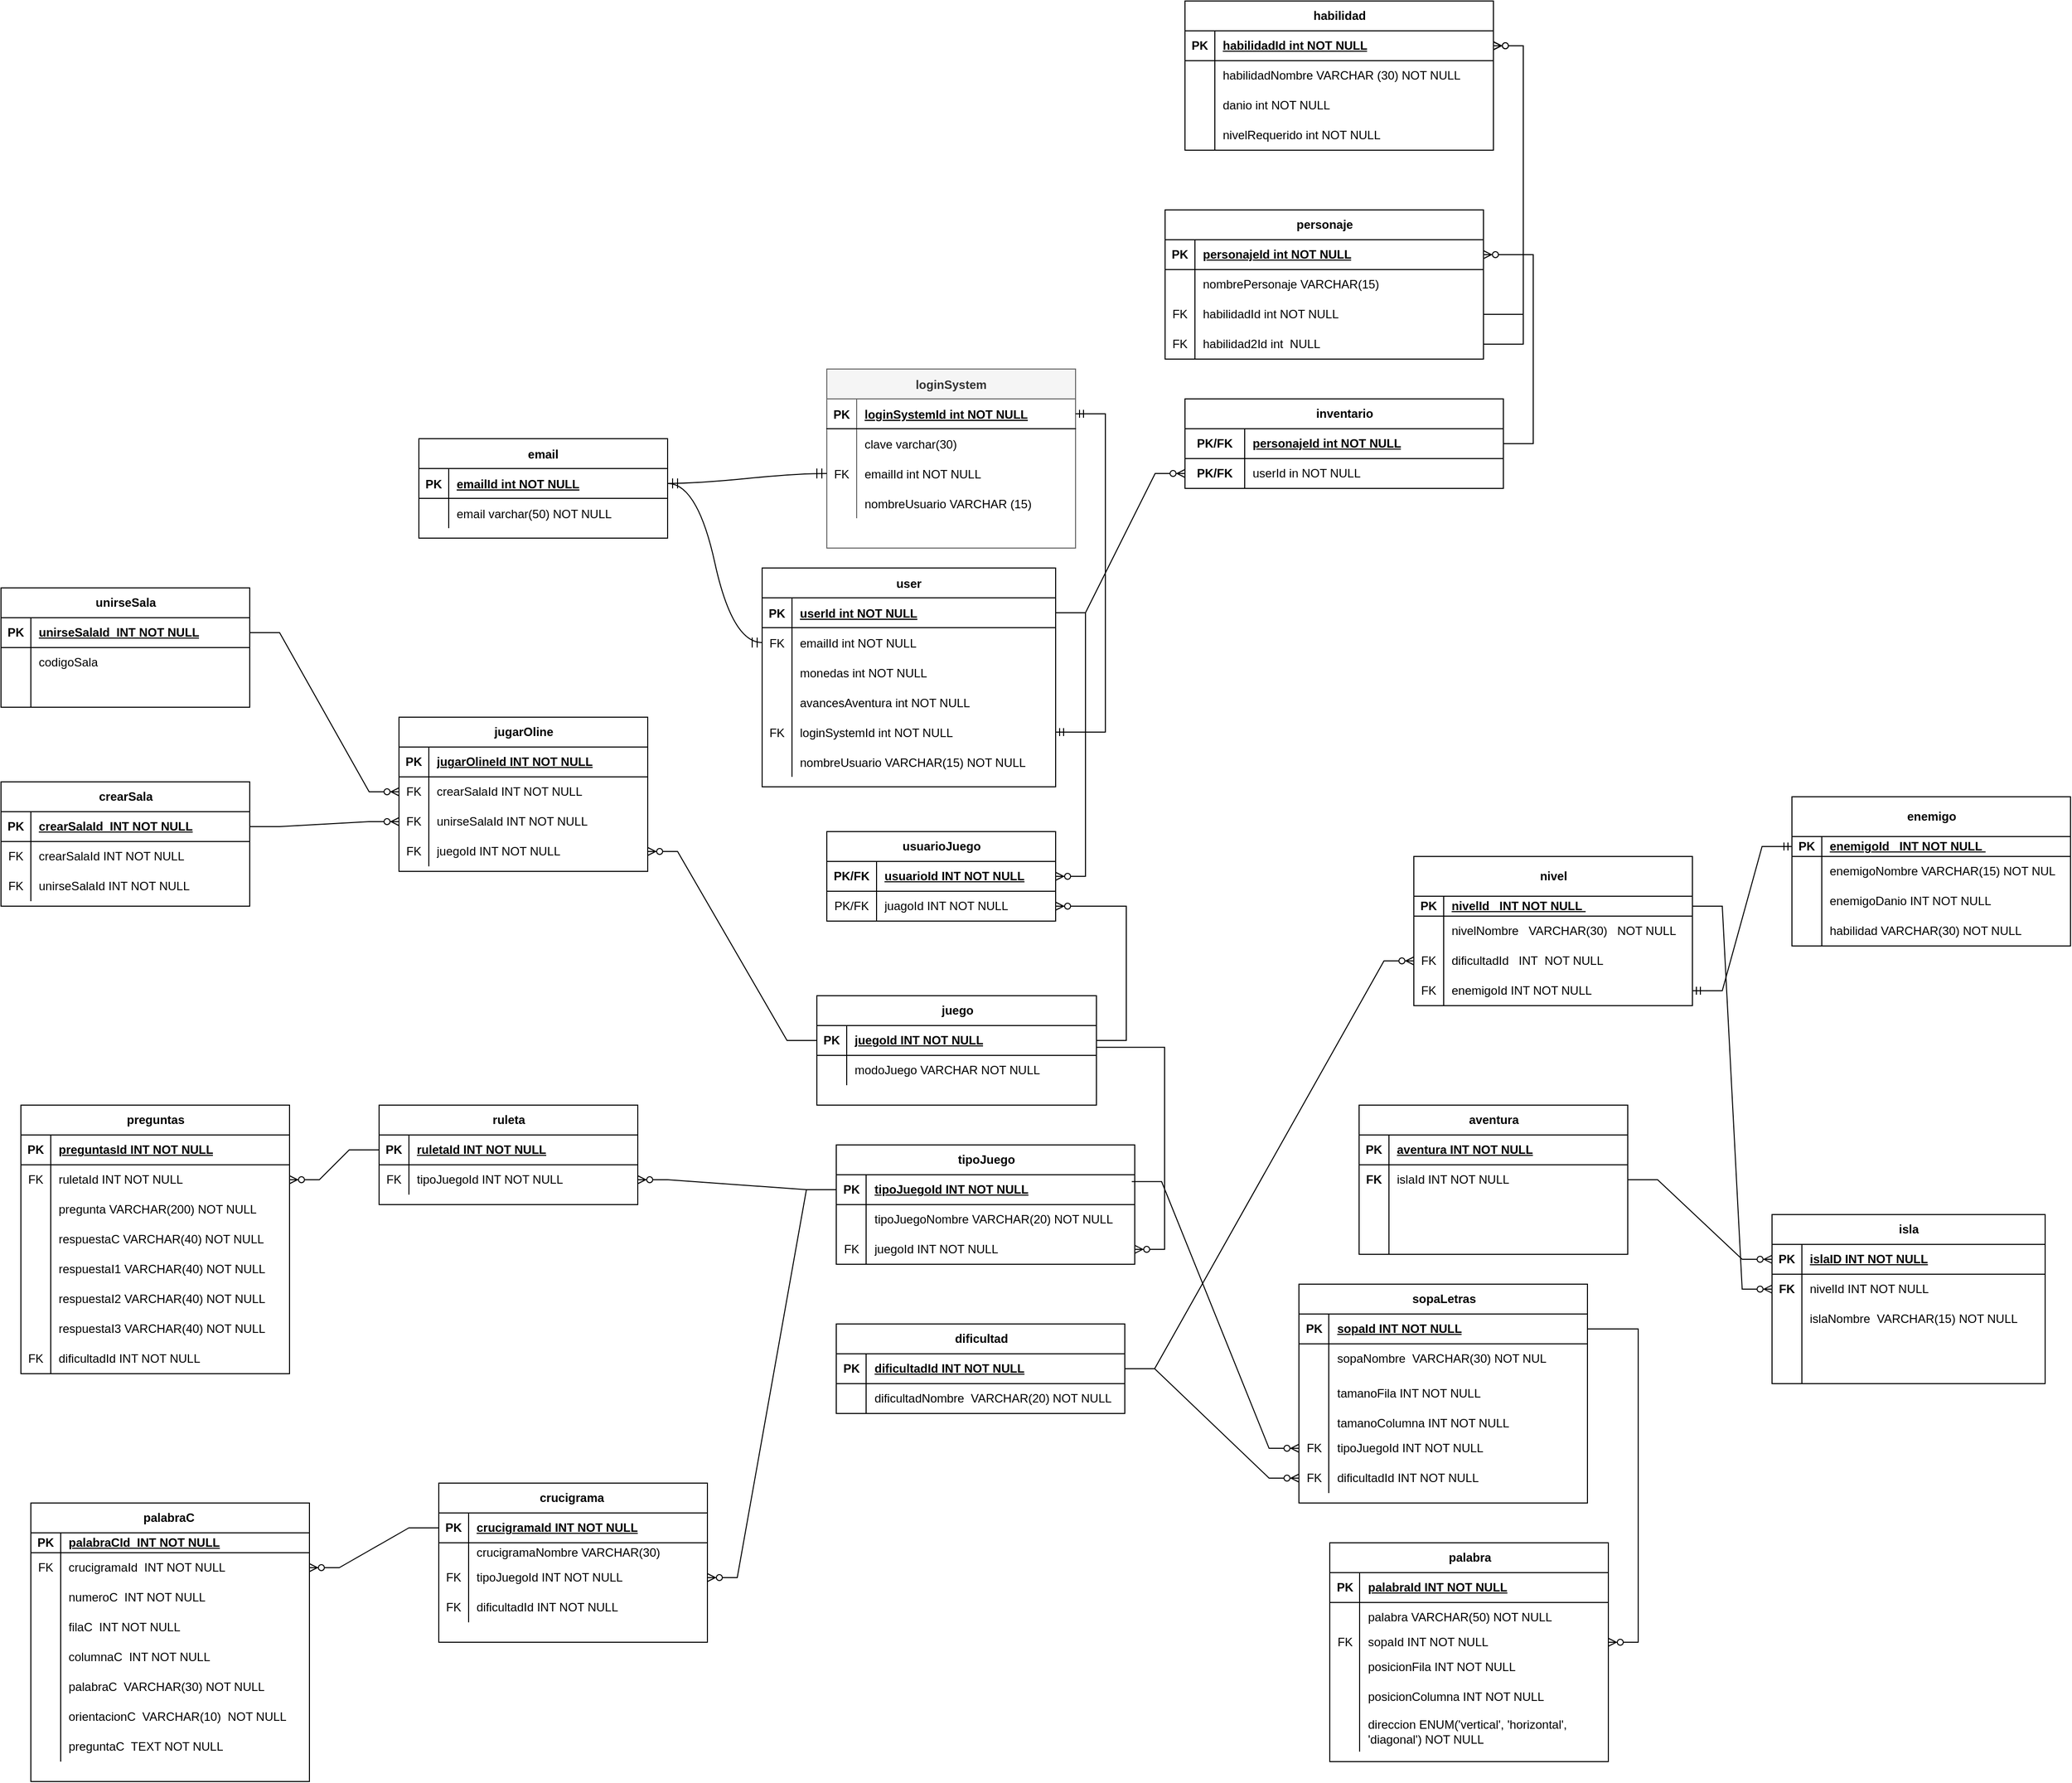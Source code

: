 <mxfile version="24.7.17">
  <diagram id="R2lEEEUBdFMjLlhIrx00" name="Page-1">
    <mxGraphModel dx="2873" dy="2233" grid="1" gridSize="10" guides="1" tooltips="1" connect="1" arrows="1" fold="1" page="1" pageScale="1" pageWidth="850" pageHeight="1100" math="0" shadow="0" extFonts="Permanent Marker^https://fonts.googleapis.com/css?family=Permanent+Marker">
      <root>
        <mxCell id="0" />
        <mxCell id="1" parent="0" />
        <mxCell id="C-vyLk0tnHw3VtMMgP7b-2" value="user" style="shape=table;startSize=30;container=1;collapsible=1;childLayout=tableLayout;fixedRows=1;rowLines=0;fontStyle=1;align=center;resizeLast=1;" parent="1" vertex="1">
          <mxGeometry x="405" y="-40" width="295" height="220" as="geometry" />
        </mxCell>
        <mxCell id="C-vyLk0tnHw3VtMMgP7b-3" value="" style="shape=partialRectangle;collapsible=0;dropTarget=0;pointerEvents=0;fillColor=none;points=[[0,0.5],[1,0.5]];portConstraint=eastwest;top=0;left=0;right=0;bottom=1;" parent="C-vyLk0tnHw3VtMMgP7b-2" vertex="1">
          <mxGeometry y="30" width="295" height="30" as="geometry" />
        </mxCell>
        <mxCell id="C-vyLk0tnHw3VtMMgP7b-4" value="PK" style="shape=partialRectangle;overflow=hidden;connectable=0;fillColor=none;top=0;left=0;bottom=0;right=0;fontStyle=1;" parent="C-vyLk0tnHw3VtMMgP7b-3" vertex="1">
          <mxGeometry width="30" height="30" as="geometry">
            <mxRectangle width="30" height="30" as="alternateBounds" />
          </mxGeometry>
        </mxCell>
        <mxCell id="C-vyLk0tnHw3VtMMgP7b-5" value="userId int NOT NULL " style="shape=partialRectangle;overflow=hidden;connectable=0;fillColor=none;top=0;left=0;bottom=0;right=0;align=left;spacingLeft=6;fontStyle=5;" parent="C-vyLk0tnHw3VtMMgP7b-3" vertex="1">
          <mxGeometry x="30" width="265" height="30" as="geometry">
            <mxRectangle width="265" height="30" as="alternateBounds" />
          </mxGeometry>
        </mxCell>
        <mxCell id="C-vyLk0tnHw3VtMMgP7b-6" value="" style="shape=partialRectangle;collapsible=0;dropTarget=0;pointerEvents=0;fillColor=none;points=[[0,0.5],[1,0.5]];portConstraint=eastwest;top=0;left=0;right=0;bottom=0;" parent="C-vyLk0tnHw3VtMMgP7b-2" vertex="1">
          <mxGeometry y="60" width="295" height="30" as="geometry" />
        </mxCell>
        <mxCell id="C-vyLk0tnHw3VtMMgP7b-7" value="FK" style="shape=partialRectangle;overflow=hidden;connectable=0;fillColor=none;top=0;left=0;bottom=0;right=0;" parent="C-vyLk0tnHw3VtMMgP7b-6" vertex="1">
          <mxGeometry width="30" height="30" as="geometry">
            <mxRectangle width="30" height="30" as="alternateBounds" />
          </mxGeometry>
        </mxCell>
        <mxCell id="C-vyLk0tnHw3VtMMgP7b-8" value="emailId int NOT NULL" style="shape=partialRectangle;overflow=hidden;connectable=0;fillColor=none;top=0;left=0;bottom=0;right=0;align=left;spacingLeft=6;" parent="C-vyLk0tnHw3VtMMgP7b-6" vertex="1">
          <mxGeometry x="30" width="265" height="30" as="geometry">
            <mxRectangle width="265" height="30" as="alternateBounds" />
          </mxGeometry>
        </mxCell>
        <mxCell id="FM1OHHpx17FfqVs9GHfh-10" value="" style="shape=partialRectangle;collapsible=0;dropTarget=0;pointerEvents=0;fillColor=none;points=[[0,0.5],[1,0.5]];portConstraint=eastwest;top=0;left=0;right=0;bottom=0;" parent="C-vyLk0tnHw3VtMMgP7b-2" vertex="1">
          <mxGeometry y="90" width="295" height="30" as="geometry" />
        </mxCell>
        <mxCell id="FM1OHHpx17FfqVs9GHfh-11" value="" style="shape=partialRectangle;overflow=hidden;connectable=0;fillColor=none;top=0;left=0;bottom=0;right=0;" parent="FM1OHHpx17FfqVs9GHfh-10" vertex="1">
          <mxGeometry width="30" height="30" as="geometry">
            <mxRectangle width="30" height="30" as="alternateBounds" />
          </mxGeometry>
        </mxCell>
        <mxCell id="FM1OHHpx17FfqVs9GHfh-12" value="monedas int NOT NULL" style="shape=partialRectangle;overflow=hidden;connectable=0;fillColor=none;top=0;left=0;bottom=0;right=0;align=left;spacingLeft=6;" parent="FM1OHHpx17FfqVs9GHfh-10" vertex="1">
          <mxGeometry x="30" width="265" height="30" as="geometry">
            <mxRectangle width="265" height="30" as="alternateBounds" />
          </mxGeometry>
        </mxCell>
        <mxCell id="FM1OHHpx17FfqVs9GHfh-29" value="" style="shape=partialRectangle;collapsible=0;dropTarget=0;pointerEvents=0;fillColor=none;points=[[0,0.5],[1,0.5]];portConstraint=eastwest;top=0;left=0;right=0;bottom=0;" parent="C-vyLk0tnHw3VtMMgP7b-2" vertex="1">
          <mxGeometry y="120" width="295" height="30" as="geometry" />
        </mxCell>
        <mxCell id="FM1OHHpx17FfqVs9GHfh-30" value="" style="shape=partialRectangle;overflow=hidden;connectable=0;fillColor=none;top=0;left=0;bottom=0;right=0;" parent="FM1OHHpx17FfqVs9GHfh-29" vertex="1">
          <mxGeometry width="30" height="30" as="geometry">
            <mxRectangle width="30" height="30" as="alternateBounds" />
          </mxGeometry>
        </mxCell>
        <mxCell id="FM1OHHpx17FfqVs9GHfh-31" value="avancesAventura int NOT NULL" style="shape=partialRectangle;overflow=hidden;connectable=0;fillColor=none;top=0;left=0;bottom=0;right=0;align=left;spacingLeft=6;" parent="FM1OHHpx17FfqVs9GHfh-29" vertex="1">
          <mxGeometry x="30" width="265" height="30" as="geometry">
            <mxRectangle width="265" height="30" as="alternateBounds" />
          </mxGeometry>
        </mxCell>
        <mxCell id="FM1OHHpx17FfqVs9GHfh-32" value="" style="shape=partialRectangle;collapsible=0;dropTarget=0;pointerEvents=0;fillColor=none;points=[[0,0.5],[1,0.5]];portConstraint=eastwest;top=0;left=0;right=0;bottom=0;" parent="C-vyLk0tnHw3VtMMgP7b-2" vertex="1">
          <mxGeometry y="150" width="295" height="30" as="geometry" />
        </mxCell>
        <mxCell id="FM1OHHpx17FfqVs9GHfh-33" value="FK" style="shape=partialRectangle;overflow=hidden;connectable=0;fillColor=none;top=0;left=0;bottom=0;right=0;" parent="FM1OHHpx17FfqVs9GHfh-32" vertex="1">
          <mxGeometry width="30" height="30" as="geometry">
            <mxRectangle width="30" height="30" as="alternateBounds" />
          </mxGeometry>
        </mxCell>
        <mxCell id="FM1OHHpx17FfqVs9GHfh-34" value="loginSystemId int NOT NULL" style="shape=partialRectangle;overflow=hidden;connectable=0;fillColor=none;top=0;left=0;bottom=0;right=0;align=left;spacingLeft=6;" parent="FM1OHHpx17FfqVs9GHfh-32" vertex="1">
          <mxGeometry x="30" width="265" height="30" as="geometry">
            <mxRectangle width="265" height="30" as="alternateBounds" />
          </mxGeometry>
        </mxCell>
        <mxCell id="FM1OHHpx17FfqVs9GHfh-37" value="" style="shape=partialRectangle;collapsible=0;dropTarget=0;pointerEvents=0;fillColor=none;points=[[0,0.5],[1,0.5]];portConstraint=eastwest;top=0;left=0;right=0;bottom=0;" parent="C-vyLk0tnHw3VtMMgP7b-2" vertex="1">
          <mxGeometry y="180" width="295" height="30" as="geometry" />
        </mxCell>
        <mxCell id="FM1OHHpx17FfqVs9GHfh-38" value="" style="shape=partialRectangle;overflow=hidden;connectable=0;fillColor=none;top=0;left=0;bottom=0;right=0;" parent="FM1OHHpx17FfqVs9GHfh-37" vertex="1">
          <mxGeometry width="30" height="30" as="geometry">
            <mxRectangle width="30" height="30" as="alternateBounds" />
          </mxGeometry>
        </mxCell>
        <mxCell id="FM1OHHpx17FfqVs9GHfh-39" value="nombreUsuario VARCHAR(15) NOT NULL" style="shape=partialRectangle;overflow=hidden;connectable=0;fillColor=none;top=0;left=0;bottom=0;right=0;align=left;spacingLeft=6;" parent="FM1OHHpx17FfqVs9GHfh-37" vertex="1">
          <mxGeometry x="30" width="265" height="30" as="geometry">
            <mxRectangle width="265" height="30" as="alternateBounds" />
          </mxGeometry>
        </mxCell>
        <mxCell id="C-vyLk0tnHw3VtMMgP7b-13" value="loginSystem" style="shape=table;startSize=30;container=1;collapsible=1;childLayout=tableLayout;fixedRows=1;rowLines=0;fontStyle=1;align=center;resizeLast=1;fillColor=#f5f5f5;strokeColor=#666666;fontColor=#333333;" parent="1" vertex="1">
          <mxGeometry x="470" y="-240" width="250" height="180" as="geometry" />
        </mxCell>
        <mxCell id="C-vyLk0tnHw3VtMMgP7b-14" value="" style="shape=partialRectangle;collapsible=0;dropTarget=0;pointerEvents=0;fillColor=none;points=[[0,0.5],[1,0.5]];portConstraint=eastwest;top=0;left=0;right=0;bottom=1;" parent="C-vyLk0tnHw3VtMMgP7b-13" vertex="1">
          <mxGeometry y="30" width="250" height="30" as="geometry" />
        </mxCell>
        <mxCell id="C-vyLk0tnHw3VtMMgP7b-15" value="PK" style="shape=partialRectangle;overflow=hidden;connectable=0;fillColor=none;top=0;left=0;bottom=0;right=0;fontStyle=1;" parent="C-vyLk0tnHw3VtMMgP7b-14" vertex="1">
          <mxGeometry width="30" height="30" as="geometry">
            <mxRectangle width="30" height="30" as="alternateBounds" />
          </mxGeometry>
        </mxCell>
        <mxCell id="C-vyLk0tnHw3VtMMgP7b-16" value="loginSystemId int NOT NULL " style="shape=partialRectangle;overflow=hidden;connectable=0;fillColor=none;top=0;left=0;bottom=0;right=0;align=left;spacingLeft=6;fontStyle=5;" parent="C-vyLk0tnHw3VtMMgP7b-14" vertex="1">
          <mxGeometry x="30" width="220" height="30" as="geometry">
            <mxRectangle width="220" height="30" as="alternateBounds" />
          </mxGeometry>
        </mxCell>
        <mxCell id="C-vyLk0tnHw3VtMMgP7b-20" value="" style="shape=partialRectangle;collapsible=0;dropTarget=0;pointerEvents=0;fillColor=none;points=[[0,0.5],[1,0.5]];portConstraint=eastwest;top=0;left=0;right=0;bottom=0;" parent="C-vyLk0tnHw3VtMMgP7b-13" vertex="1">
          <mxGeometry y="60" width="250" height="30" as="geometry" />
        </mxCell>
        <mxCell id="C-vyLk0tnHw3VtMMgP7b-21" value="" style="shape=partialRectangle;overflow=hidden;connectable=0;fillColor=none;top=0;left=0;bottom=0;right=0;" parent="C-vyLk0tnHw3VtMMgP7b-20" vertex="1">
          <mxGeometry width="30" height="30" as="geometry">
            <mxRectangle width="30" height="30" as="alternateBounds" />
          </mxGeometry>
        </mxCell>
        <mxCell id="C-vyLk0tnHw3VtMMgP7b-22" value="clave varchar(30)" style="shape=partialRectangle;overflow=hidden;connectable=0;fillColor=none;top=0;left=0;bottom=0;right=0;align=left;spacingLeft=6;" parent="C-vyLk0tnHw3VtMMgP7b-20" vertex="1">
          <mxGeometry x="30" width="220" height="30" as="geometry">
            <mxRectangle width="220" height="30" as="alternateBounds" />
          </mxGeometry>
        </mxCell>
        <mxCell id="0yyF2nd9tYne0q8GQxAd-6" value="" style="shape=partialRectangle;collapsible=0;dropTarget=0;pointerEvents=0;fillColor=none;points=[[0,0.5],[1,0.5]];portConstraint=eastwest;top=0;left=0;right=0;bottom=0;" parent="C-vyLk0tnHw3VtMMgP7b-13" vertex="1">
          <mxGeometry y="90" width="250" height="30" as="geometry" />
        </mxCell>
        <mxCell id="0yyF2nd9tYne0q8GQxAd-7" value="FK" style="shape=partialRectangle;overflow=hidden;connectable=0;fillColor=none;top=0;left=0;bottom=0;right=0;" parent="0yyF2nd9tYne0q8GQxAd-6" vertex="1">
          <mxGeometry width="30" height="30" as="geometry">
            <mxRectangle width="30" height="30" as="alternateBounds" />
          </mxGeometry>
        </mxCell>
        <mxCell id="0yyF2nd9tYne0q8GQxAd-8" value="emailId int NOT NULL" style="shape=partialRectangle;overflow=hidden;connectable=0;fillColor=none;top=0;left=0;bottom=0;right=0;align=left;spacingLeft=6;" parent="0yyF2nd9tYne0q8GQxAd-6" vertex="1">
          <mxGeometry x="30" width="220" height="30" as="geometry">
            <mxRectangle width="220" height="30" as="alternateBounds" />
          </mxGeometry>
        </mxCell>
        <mxCell id="FM1OHHpx17FfqVs9GHfh-3" value="" style="shape=partialRectangle;collapsible=0;dropTarget=0;pointerEvents=0;fillColor=none;points=[[0,0.5],[1,0.5]];portConstraint=eastwest;top=0;left=0;right=0;bottom=0;" parent="C-vyLk0tnHw3VtMMgP7b-13" vertex="1">
          <mxGeometry y="120" width="250" height="30" as="geometry" />
        </mxCell>
        <mxCell id="FM1OHHpx17FfqVs9GHfh-4" value="" style="shape=partialRectangle;overflow=hidden;connectable=0;fillColor=none;top=0;left=0;bottom=0;right=0;" parent="FM1OHHpx17FfqVs9GHfh-3" vertex="1">
          <mxGeometry width="30" height="30" as="geometry">
            <mxRectangle width="30" height="30" as="alternateBounds" />
          </mxGeometry>
        </mxCell>
        <mxCell id="FM1OHHpx17FfqVs9GHfh-5" value="nombreUsuario VARCHAR (15)" style="shape=partialRectangle;overflow=hidden;connectable=0;fillColor=none;top=0;left=0;bottom=0;right=0;align=left;spacingLeft=6;" parent="FM1OHHpx17FfqVs9GHfh-3" vertex="1">
          <mxGeometry x="30" width="220" height="30" as="geometry">
            <mxRectangle width="220" height="30" as="alternateBounds" />
          </mxGeometry>
        </mxCell>
        <mxCell id="C-vyLk0tnHw3VtMMgP7b-23" value="email" style="shape=table;startSize=30;container=1;collapsible=1;childLayout=tableLayout;fixedRows=1;rowLines=0;fontStyle=1;align=center;resizeLast=1;" parent="1" vertex="1">
          <mxGeometry x="60" y="-170" width="250" height="100" as="geometry" />
        </mxCell>
        <mxCell id="C-vyLk0tnHw3VtMMgP7b-24" value="" style="shape=partialRectangle;collapsible=0;dropTarget=0;pointerEvents=0;fillColor=none;points=[[0,0.5],[1,0.5]];portConstraint=eastwest;top=0;left=0;right=0;bottom=1;" parent="C-vyLk0tnHw3VtMMgP7b-23" vertex="1">
          <mxGeometry y="30" width="250" height="30" as="geometry" />
        </mxCell>
        <mxCell id="C-vyLk0tnHw3VtMMgP7b-25" value="PK" style="shape=partialRectangle;overflow=hidden;connectable=0;fillColor=none;top=0;left=0;bottom=0;right=0;fontStyle=1;" parent="C-vyLk0tnHw3VtMMgP7b-24" vertex="1">
          <mxGeometry width="30" height="30" as="geometry">
            <mxRectangle width="30" height="30" as="alternateBounds" />
          </mxGeometry>
        </mxCell>
        <mxCell id="C-vyLk0tnHw3VtMMgP7b-26" value="emailId int NOT NULL " style="shape=partialRectangle;overflow=hidden;connectable=0;fillColor=none;top=0;left=0;bottom=0;right=0;align=left;spacingLeft=6;fontStyle=5;" parent="C-vyLk0tnHw3VtMMgP7b-24" vertex="1">
          <mxGeometry x="30" width="220" height="30" as="geometry">
            <mxRectangle width="220" height="30" as="alternateBounds" />
          </mxGeometry>
        </mxCell>
        <mxCell id="C-vyLk0tnHw3VtMMgP7b-27" value="" style="shape=partialRectangle;collapsible=0;dropTarget=0;pointerEvents=0;fillColor=none;points=[[0,0.5],[1,0.5]];portConstraint=eastwest;top=0;left=0;right=0;bottom=0;" parent="C-vyLk0tnHw3VtMMgP7b-23" vertex="1">
          <mxGeometry y="60" width="250" height="30" as="geometry" />
        </mxCell>
        <mxCell id="C-vyLk0tnHw3VtMMgP7b-28" value="" style="shape=partialRectangle;overflow=hidden;connectable=0;fillColor=none;top=0;left=0;bottom=0;right=0;" parent="C-vyLk0tnHw3VtMMgP7b-27" vertex="1">
          <mxGeometry width="30" height="30" as="geometry">
            <mxRectangle width="30" height="30" as="alternateBounds" />
          </mxGeometry>
        </mxCell>
        <mxCell id="C-vyLk0tnHw3VtMMgP7b-29" value="email varchar(50) NOT NULL" style="shape=partialRectangle;overflow=hidden;connectable=0;fillColor=none;top=0;left=0;bottom=0;right=0;align=left;spacingLeft=6;" parent="C-vyLk0tnHw3VtMMgP7b-27" vertex="1">
          <mxGeometry x="30" width="220" height="30" as="geometry">
            <mxRectangle width="220" height="30" as="alternateBounds" />
          </mxGeometry>
        </mxCell>
        <mxCell id="K-yfbk3Lz0o2kvSjKO8_-2" value="" style="edgeStyle=entityRelationEdgeStyle;fontSize=12;html=1;endArrow=ERmandOne;startArrow=ERmandOne;rounded=0;startSize=8;endSize=8;curved=1;entryX=0;entryY=0.5;entryDx=0;entryDy=0;exitX=1;exitY=0.5;exitDx=0;exitDy=0;" parent="1" source="C-vyLk0tnHw3VtMMgP7b-24" target="C-vyLk0tnHw3VtMMgP7b-6" edge="1">
          <mxGeometry width="100" height="100" relative="1" as="geometry">
            <mxPoint x="360" y="320" as="sourcePoint" />
            <mxPoint x="460" y="220" as="targetPoint" />
          </mxGeometry>
        </mxCell>
        <mxCell id="5x0iK4IEHY99sLltCnng-1" value="&lt;font style=&quot;vertical-align: inherit;&quot;&gt;&lt;font style=&quot;vertical-align: inherit;&quot;&gt;juego&lt;/font&gt;&lt;/font&gt;" style="shape=table;startSize=30;container=1;collapsible=1;childLayout=tableLayout;fixedRows=1;rowLines=0;fontStyle=1;align=center;resizeLast=1;html=1;" parent="1" vertex="1">
          <mxGeometry x="460" y="390" width="281" height="110" as="geometry" />
        </mxCell>
        <mxCell id="5x0iK4IEHY99sLltCnng-2" value="" style="shape=tableRow;horizontal=0;startSize=0;swimlaneHead=0;swimlaneBody=0;fillColor=none;collapsible=0;dropTarget=0;points=[[0,0.5],[1,0.5]];portConstraint=eastwest;top=0;left=0;right=0;bottom=1;" parent="5x0iK4IEHY99sLltCnng-1" vertex="1">
          <mxGeometry y="30" width="281" height="30" as="geometry" />
        </mxCell>
        <mxCell id="5x0iK4IEHY99sLltCnng-3" value="PK" style="shape=partialRectangle;connectable=0;fillColor=none;top=0;left=0;bottom=0;right=0;fontStyle=1;overflow=hidden;whiteSpace=wrap;html=1;" parent="5x0iK4IEHY99sLltCnng-2" vertex="1">
          <mxGeometry width="30" height="30" as="geometry">
            <mxRectangle width="30" height="30" as="alternateBounds" />
          </mxGeometry>
        </mxCell>
        <mxCell id="5x0iK4IEHY99sLltCnng-4" value="&lt;font style=&quot;vertical-align: inherit;&quot;&gt;&lt;font style=&quot;vertical-align: inherit;&quot;&gt;&lt;font style=&quot;vertical-align: inherit;&quot;&gt;&lt;font style=&quot;vertical-align: inherit;&quot;&gt;&lt;font style=&quot;vertical-align: inherit;&quot;&gt;&lt;font style=&quot;vertical-align: inherit;&quot;&gt;juegoId INT NOT NULL&lt;/font&gt;&lt;/font&gt;&lt;/font&gt;&lt;/font&gt;&lt;/font&gt;&lt;/font&gt;" style="shape=partialRectangle;connectable=0;fillColor=none;top=0;left=0;bottom=0;right=0;align=left;spacingLeft=6;fontStyle=5;overflow=hidden;whiteSpace=wrap;html=1;" parent="5x0iK4IEHY99sLltCnng-2" vertex="1">
          <mxGeometry x="30" width="251" height="30" as="geometry">
            <mxRectangle width="251" height="30" as="alternateBounds" />
          </mxGeometry>
        </mxCell>
        <mxCell id="5x0iK4IEHY99sLltCnng-8" value="" style="shape=tableRow;horizontal=0;startSize=0;swimlaneHead=0;swimlaneBody=0;fillColor=none;collapsible=0;dropTarget=0;points=[[0,0.5],[1,0.5]];portConstraint=eastwest;top=0;left=0;right=0;bottom=0;" parent="5x0iK4IEHY99sLltCnng-1" vertex="1">
          <mxGeometry y="60" width="281" height="30" as="geometry" />
        </mxCell>
        <mxCell id="5x0iK4IEHY99sLltCnng-9" value="" style="shape=partialRectangle;connectable=0;fillColor=none;top=0;left=0;bottom=0;right=0;editable=1;overflow=hidden;whiteSpace=wrap;html=1;" parent="5x0iK4IEHY99sLltCnng-8" vertex="1">
          <mxGeometry width="30" height="30" as="geometry">
            <mxRectangle width="30" height="30" as="alternateBounds" />
          </mxGeometry>
        </mxCell>
        <mxCell id="5x0iK4IEHY99sLltCnng-10" value="modoJuego VARCHAR NOT NULL" style="shape=partialRectangle;connectable=0;fillColor=none;top=0;left=0;bottom=0;right=0;align=left;spacingLeft=6;overflow=hidden;whiteSpace=wrap;html=1;" parent="5x0iK4IEHY99sLltCnng-8" vertex="1">
          <mxGeometry x="30" width="251" height="30" as="geometry">
            <mxRectangle width="251" height="30" as="alternateBounds" />
          </mxGeometry>
        </mxCell>
        <mxCell id="HM65ur40-DGwCY_RG-Oy-1" value="tipoJuego" style="shape=table;startSize=30;container=1;collapsible=1;childLayout=tableLayout;fixedRows=1;rowLines=0;fontStyle=1;align=center;resizeLast=1;html=1;" parent="1" vertex="1">
          <mxGeometry x="479.5" y="540" width="300" height="120" as="geometry" />
        </mxCell>
        <mxCell id="HM65ur40-DGwCY_RG-Oy-2" value="" style="shape=tableRow;horizontal=0;startSize=0;swimlaneHead=0;swimlaneBody=0;fillColor=none;collapsible=0;dropTarget=0;points=[[0,0.5],[1,0.5]];portConstraint=eastwest;top=0;left=0;right=0;bottom=1;" parent="HM65ur40-DGwCY_RG-Oy-1" vertex="1">
          <mxGeometry y="30" width="300" height="30" as="geometry" />
        </mxCell>
        <mxCell id="HM65ur40-DGwCY_RG-Oy-3" value="PK" style="shape=partialRectangle;connectable=0;fillColor=none;top=0;left=0;bottom=0;right=0;fontStyle=1;overflow=hidden;whiteSpace=wrap;html=1;" parent="HM65ur40-DGwCY_RG-Oy-2" vertex="1">
          <mxGeometry width="30" height="30" as="geometry">
            <mxRectangle width="30" height="30" as="alternateBounds" />
          </mxGeometry>
        </mxCell>
        <mxCell id="HM65ur40-DGwCY_RG-Oy-4" value="tipoJuegoId INT NOT NULL" style="shape=partialRectangle;connectable=0;fillColor=none;top=0;left=0;bottom=0;right=0;align=left;spacingLeft=6;fontStyle=5;overflow=hidden;whiteSpace=wrap;html=1;" parent="HM65ur40-DGwCY_RG-Oy-2" vertex="1">
          <mxGeometry x="30" width="270" height="30" as="geometry">
            <mxRectangle width="270" height="30" as="alternateBounds" />
          </mxGeometry>
        </mxCell>
        <mxCell id="HM65ur40-DGwCY_RG-Oy-5" value="" style="shape=tableRow;horizontal=0;startSize=0;swimlaneHead=0;swimlaneBody=0;fillColor=none;collapsible=0;dropTarget=0;points=[[0,0.5],[1,0.5]];portConstraint=eastwest;top=0;left=0;right=0;bottom=0;" parent="HM65ur40-DGwCY_RG-Oy-1" vertex="1">
          <mxGeometry y="60" width="300" height="30" as="geometry" />
        </mxCell>
        <mxCell id="HM65ur40-DGwCY_RG-Oy-6" value="" style="shape=partialRectangle;connectable=0;fillColor=none;top=0;left=0;bottom=0;right=0;editable=1;overflow=hidden;whiteSpace=wrap;html=1;" parent="HM65ur40-DGwCY_RG-Oy-5" vertex="1">
          <mxGeometry width="30" height="30" as="geometry">
            <mxRectangle width="30" height="30" as="alternateBounds" />
          </mxGeometry>
        </mxCell>
        <mxCell id="HM65ur40-DGwCY_RG-Oy-7" value="tipoJuegoNombre VARCHAR(20) NOT NULL" style="shape=partialRectangle;connectable=0;fillColor=none;top=0;left=0;bottom=0;right=0;align=left;spacingLeft=6;overflow=hidden;whiteSpace=wrap;html=1;" parent="HM65ur40-DGwCY_RG-Oy-5" vertex="1">
          <mxGeometry x="30" width="270" height="30" as="geometry">
            <mxRectangle width="270" height="30" as="alternateBounds" />
          </mxGeometry>
        </mxCell>
        <mxCell id="HM65ur40-DGwCY_RG-Oy-11" value="" style="shape=tableRow;horizontal=0;startSize=0;swimlaneHead=0;swimlaneBody=0;fillColor=none;collapsible=0;dropTarget=0;points=[[0,0.5],[1,0.5]];portConstraint=eastwest;top=0;left=0;right=0;bottom=0;" parent="HM65ur40-DGwCY_RG-Oy-1" vertex="1">
          <mxGeometry y="90" width="300" height="30" as="geometry" />
        </mxCell>
        <mxCell id="HM65ur40-DGwCY_RG-Oy-12" value="FK" style="shape=partialRectangle;connectable=0;fillColor=none;top=0;left=0;bottom=0;right=0;editable=1;overflow=hidden;whiteSpace=wrap;html=1;" parent="HM65ur40-DGwCY_RG-Oy-11" vertex="1">
          <mxGeometry width="30" height="30" as="geometry">
            <mxRectangle width="30" height="30" as="alternateBounds" />
          </mxGeometry>
        </mxCell>
        <mxCell id="HM65ur40-DGwCY_RG-Oy-13" value="juegoId INT NOT NULL" style="shape=partialRectangle;connectable=0;fillColor=none;top=0;left=0;bottom=0;right=0;align=left;spacingLeft=6;overflow=hidden;whiteSpace=wrap;html=1;" parent="HM65ur40-DGwCY_RG-Oy-11" vertex="1">
          <mxGeometry x="30" width="270" height="30" as="geometry">
            <mxRectangle width="270" height="30" as="alternateBounds" />
          </mxGeometry>
        </mxCell>
        <mxCell id="HM65ur40-DGwCY_RG-Oy-17" value="crucigrama&amp;nbsp;" style="shape=table;startSize=30;container=1;collapsible=1;childLayout=tableLayout;fixedRows=1;rowLines=0;fontStyle=1;align=center;resizeLast=1;html=1;" parent="1" vertex="1">
          <mxGeometry x="80" y="880" width="270" height="160" as="geometry" />
        </mxCell>
        <mxCell id="HM65ur40-DGwCY_RG-Oy-18" value="" style="shape=tableRow;horizontal=0;startSize=0;swimlaneHead=0;swimlaneBody=0;fillColor=none;collapsible=0;dropTarget=0;points=[[0,0.5],[1,0.5]];portConstraint=eastwest;top=0;left=0;right=0;bottom=1;" parent="HM65ur40-DGwCY_RG-Oy-17" vertex="1">
          <mxGeometry y="30" width="270" height="30" as="geometry" />
        </mxCell>
        <mxCell id="HM65ur40-DGwCY_RG-Oy-19" value="PK" style="shape=partialRectangle;connectable=0;fillColor=none;top=0;left=0;bottom=0;right=0;fontStyle=1;overflow=hidden;whiteSpace=wrap;html=1;" parent="HM65ur40-DGwCY_RG-Oy-18" vertex="1">
          <mxGeometry width="30" height="30" as="geometry">
            <mxRectangle width="30" height="30" as="alternateBounds" />
          </mxGeometry>
        </mxCell>
        <mxCell id="HM65ur40-DGwCY_RG-Oy-20" value="crucigramaId INT NOT NULL" style="shape=partialRectangle;connectable=0;fillColor=none;top=0;left=0;bottom=0;right=0;align=left;spacingLeft=6;fontStyle=5;overflow=hidden;whiteSpace=wrap;html=1;" parent="HM65ur40-DGwCY_RG-Oy-18" vertex="1">
          <mxGeometry x="30" width="240" height="30" as="geometry">
            <mxRectangle width="240" height="30" as="alternateBounds" />
          </mxGeometry>
        </mxCell>
        <mxCell id="HM65ur40-DGwCY_RG-Oy-24" value="" style="shape=tableRow;horizontal=0;startSize=0;swimlaneHead=0;swimlaneBody=0;fillColor=none;collapsible=0;dropTarget=0;points=[[0,0.5],[1,0.5]];portConstraint=eastwest;top=0;left=0;right=0;bottom=0;" parent="HM65ur40-DGwCY_RG-Oy-17" vertex="1">
          <mxGeometry y="60" width="270" height="20" as="geometry" />
        </mxCell>
        <mxCell id="HM65ur40-DGwCY_RG-Oy-25" value="" style="shape=partialRectangle;connectable=0;fillColor=none;top=0;left=0;bottom=0;right=0;editable=1;overflow=hidden;whiteSpace=wrap;html=1;" parent="HM65ur40-DGwCY_RG-Oy-24" vertex="1">
          <mxGeometry width="30" height="20" as="geometry">
            <mxRectangle width="30" height="20" as="alternateBounds" />
          </mxGeometry>
        </mxCell>
        <mxCell id="HM65ur40-DGwCY_RG-Oy-26" value="crucigramaNombre VARCHAR(30)" style="shape=partialRectangle;connectable=0;fillColor=none;top=0;left=0;bottom=0;right=0;align=left;spacingLeft=6;overflow=hidden;whiteSpace=wrap;html=1;" parent="HM65ur40-DGwCY_RG-Oy-24" vertex="1">
          <mxGeometry x="30" width="240" height="20" as="geometry">
            <mxRectangle width="240" height="20" as="alternateBounds" />
          </mxGeometry>
        </mxCell>
        <mxCell id="HM65ur40-DGwCY_RG-Oy-27" value="" style="shape=tableRow;horizontal=0;startSize=0;swimlaneHead=0;swimlaneBody=0;fillColor=none;collapsible=0;dropTarget=0;points=[[0,0.5],[1,0.5]];portConstraint=eastwest;top=0;left=0;right=0;bottom=0;" parent="HM65ur40-DGwCY_RG-Oy-17" vertex="1">
          <mxGeometry y="80" width="270" height="30" as="geometry" />
        </mxCell>
        <mxCell id="HM65ur40-DGwCY_RG-Oy-28" value="FK" style="shape=partialRectangle;connectable=0;fillColor=none;top=0;left=0;bottom=0;right=0;editable=1;overflow=hidden;whiteSpace=wrap;html=1;" parent="HM65ur40-DGwCY_RG-Oy-27" vertex="1">
          <mxGeometry width="30" height="30" as="geometry">
            <mxRectangle width="30" height="30" as="alternateBounds" />
          </mxGeometry>
        </mxCell>
        <mxCell id="HM65ur40-DGwCY_RG-Oy-29" value="tipoJuegoId INT NOT NULL" style="shape=partialRectangle;connectable=0;fillColor=none;top=0;left=0;bottom=0;right=0;align=left;spacingLeft=6;overflow=hidden;whiteSpace=wrap;html=1;" parent="HM65ur40-DGwCY_RG-Oy-27" vertex="1">
          <mxGeometry x="30" width="240" height="30" as="geometry">
            <mxRectangle width="240" height="30" as="alternateBounds" />
          </mxGeometry>
        </mxCell>
        <mxCell id="0yyF2nd9tYne0q8GQxAd-89" value="" style="shape=tableRow;horizontal=0;startSize=0;swimlaneHead=0;swimlaneBody=0;fillColor=none;collapsible=0;dropTarget=0;points=[[0,0.5],[1,0.5]];portConstraint=eastwest;top=0;left=0;right=0;bottom=0;" parent="HM65ur40-DGwCY_RG-Oy-17" vertex="1">
          <mxGeometry y="110" width="270" height="30" as="geometry" />
        </mxCell>
        <mxCell id="0yyF2nd9tYne0q8GQxAd-90" value="FK" style="shape=partialRectangle;connectable=0;fillColor=none;top=0;left=0;bottom=0;right=0;editable=1;overflow=hidden;whiteSpace=wrap;html=1;" parent="0yyF2nd9tYne0q8GQxAd-89" vertex="1">
          <mxGeometry width="30" height="30" as="geometry">
            <mxRectangle width="30" height="30" as="alternateBounds" />
          </mxGeometry>
        </mxCell>
        <mxCell id="0yyF2nd9tYne0q8GQxAd-91" value="dificultadId INT NOT NULL" style="shape=partialRectangle;connectable=0;fillColor=none;top=0;left=0;bottom=0;right=0;align=left;spacingLeft=6;overflow=hidden;whiteSpace=wrap;html=1;" parent="0yyF2nd9tYne0q8GQxAd-89" vertex="1">
          <mxGeometry x="30" width="240" height="30" as="geometry">
            <mxRectangle width="240" height="30" as="alternateBounds" />
          </mxGeometry>
        </mxCell>
        <mxCell id="5x0iK4IEHY99sLltCnng-15" value="sopaLetras" style="shape=table;startSize=30;container=1;collapsible=1;childLayout=tableLayout;fixedRows=1;rowLines=0;fontStyle=1;align=center;resizeLast=1;html=1;" parent="1" vertex="1">
          <mxGeometry x="944.5" y="680" width="290" height="220" as="geometry" />
        </mxCell>
        <mxCell id="5x0iK4IEHY99sLltCnng-16" value="" style="shape=tableRow;horizontal=0;startSize=0;swimlaneHead=0;swimlaneBody=0;fillColor=none;collapsible=0;dropTarget=0;points=[[0,0.5],[1,0.5]];portConstraint=eastwest;top=0;left=0;right=0;bottom=1;" parent="5x0iK4IEHY99sLltCnng-15" vertex="1">
          <mxGeometry y="30" width="290" height="30" as="geometry" />
        </mxCell>
        <mxCell id="5x0iK4IEHY99sLltCnng-17" value="PK" style="shape=partialRectangle;connectable=0;fillColor=none;top=0;left=0;bottom=0;right=0;fontStyle=1;overflow=hidden;whiteSpace=wrap;html=1;" parent="5x0iK4IEHY99sLltCnng-16" vertex="1">
          <mxGeometry width="30" height="30" as="geometry">
            <mxRectangle width="30" height="30" as="alternateBounds" />
          </mxGeometry>
        </mxCell>
        <mxCell id="5x0iK4IEHY99sLltCnng-18" value="sopaId INT NOT NULL" style="shape=partialRectangle;connectable=0;fillColor=none;top=0;left=0;bottom=0;right=0;align=left;spacingLeft=6;fontStyle=5;overflow=hidden;whiteSpace=wrap;html=1;" parent="5x0iK4IEHY99sLltCnng-16" vertex="1">
          <mxGeometry x="30" width="260" height="30" as="geometry">
            <mxRectangle width="260" height="30" as="alternateBounds" />
          </mxGeometry>
        </mxCell>
        <mxCell id="5x0iK4IEHY99sLltCnng-19" value="" style="shape=tableRow;horizontal=0;startSize=0;swimlaneHead=0;swimlaneBody=0;fillColor=none;collapsible=0;dropTarget=0;points=[[0,0.5],[1,0.5]];portConstraint=eastwest;top=0;left=0;right=0;bottom=0;" parent="5x0iK4IEHY99sLltCnng-15" vertex="1">
          <mxGeometry y="60" width="290" height="30" as="geometry" />
        </mxCell>
        <mxCell id="5x0iK4IEHY99sLltCnng-20" value="" style="shape=partialRectangle;connectable=0;fillColor=none;top=0;left=0;bottom=0;right=0;editable=1;overflow=hidden;whiteSpace=wrap;html=1;" parent="5x0iK4IEHY99sLltCnng-19" vertex="1">
          <mxGeometry width="30" height="30" as="geometry">
            <mxRectangle width="30" height="30" as="alternateBounds" />
          </mxGeometry>
        </mxCell>
        <mxCell id="5x0iK4IEHY99sLltCnng-21" value="sopaNombre&amp;nbsp; VARCHAR(30) NOT NUL" style="shape=partialRectangle;connectable=0;fillColor=none;top=0;left=0;bottom=0;right=0;align=left;spacingLeft=6;overflow=hidden;whiteSpace=wrap;html=1;" parent="5x0iK4IEHY99sLltCnng-19" vertex="1">
          <mxGeometry x="30" width="260" height="30" as="geometry">
            <mxRectangle width="260" height="30" as="alternateBounds" />
          </mxGeometry>
        </mxCell>
        <mxCell id="5x0iK4IEHY99sLltCnng-22" value="" style="shape=tableRow;horizontal=0;startSize=0;swimlaneHead=0;swimlaneBody=0;fillColor=none;collapsible=0;dropTarget=0;points=[[0,0.5],[1,0.5]];portConstraint=eastwest;top=0;left=0;right=0;bottom=0;" parent="5x0iK4IEHY99sLltCnng-15" vertex="1">
          <mxGeometry y="90" width="290" height="40" as="geometry" />
        </mxCell>
        <mxCell id="5x0iK4IEHY99sLltCnng-23" value="" style="shape=partialRectangle;connectable=0;fillColor=none;top=0;left=0;bottom=0;right=0;editable=1;overflow=hidden;whiteSpace=wrap;html=1;" parent="5x0iK4IEHY99sLltCnng-22" vertex="1">
          <mxGeometry width="30" height="40" as="geometry">
            <mxRectangle width="30" height="40" as="alternateBounds" />
          </mxGeometry>
        </mxCell>
        <mxCell id="5x0iK4IEHY99sLltCnng-24" value="tamanoFila INT NOT NULL" style="shape=partialRectangle;connectable=0;fillColor=none;top=0;left=0;bottom=0;right=0;align=left;spacingLeft=6;overflow=hidden;whiteSpace=wrap;html=1;" parent="5x0iK4IEHY99sLltCnng-22" vertex="1">
          <mxGeometry x="30" width="260" height="40" as="geometry">
            <mxRectangle width="260" height="40" as="alternateBounds" />
          </mxGeometry>
        </mxCell>
        <mxCell id="5x0iK4IEHY99sLltCnng-25" value="" style="shape=tableRow;horizontal=0;startSize=0;swimlaneHead=0;swimlaneBody=0;fillColor=none;collapsible=0;dropTarget=0;points=[[0,0.5],[1,0.5]];portConstraint=eastwest;top=0;left=0;right=0;bottom=0;" parent="5x0iK4IEHY99sLltCnng-15" vertex="1">
          <mxGeometry y="130" width="290" height="20" as="geometry" />
        </mxCell>
        <mxCell id="5x0iK4IEHY99sLltCnng-26" value="" style="shape=partialRectangle;connectable=0;fillColor=none;top=0;left=0;bottom=0;right=0;editable=1;overflow=hidden;whiteSpace=wrap;html=1;" parent="5x0iK4IEHY99sLltCnng-25" vertex="1">
          <mxGeometry width="30" height="20" as="geometry">
            <mxRectangle width="30" height="20" as="alternateBounds" />
          </mxGeometry>
        </mxCell>
        <mxCell id="5x0iK4IEHY99sLltCnng-27" value="tamanoColumna INT NOT NULL" style="shape=partialRectangle;connectable=0;fillColor=none;top=0;left=0;bottom=0;right=0;align=left;spacingLeft=6;overflow=hidden;whiteSpace=wrap;html=1;" parent="5x0iK4IEHY99sLltCnng-25" vertex="1">
          <mxGeometry x="30" width="260" height="20" as="geometry">
            <mxRectangle width="260" height="20" as="alternateBounds" />
          </mxGeometry>
        </mxCell>
        <mxCell id="HM65ur40-DGwCY_RG-Oy-14" value="" style="shape=tableRow;horizontal=0;startSize=0;swimlaneHead=0;swimlaneBody=0;fillColor=none;collapsible=0;dropTarget=0;points=[[0,0.5],[1,0.5]];portConstraint=eastwest;top=0;left=0;right=0;bottom=0;" parent="5x0iK4IEHY99sLltCnng-15" vertex="1">
          <mxGeometry y="150" width="290" height="30" as="geometry" />
        </mxCell>
        <mxCell id="HM65ur40-DGwCY_RG-Oy-15" value="FK" style="shape=partialRectangle;connectable=0;fillColor=none;top=0;left=0;bottom=0;right=0;editable=1;overflow=hidden;whiteSpace=wrap;html=1;" parent="HM65ur40-DGwCY_RG-Oy-14" vertex="1">
          <mxGeometry width="30" height="30" as="geometry">
            <mxRectangle width="30" height="30" as="alternateBounds" />
          </mxGeometry>
        </mxCell>
        <mxCell id="HM65ur40-DGwCY_RG-Oy-16" value="tipoJuegoId INT NOT NULL" style="shape=partialRectangle;connectable=0;fillColor=none;top=0;left=0;bottom=0;right=0;align=left;spacingLeft=6;overflow=hidden;whiteSpace=wrap;html=1;" parent="HM65ur40-DGwCY_RG-Oy-14" vertex="1">
          <mxGeometry x="30" width="260" height="30" as="geometry">
            <mxRectangle width="260" height="30" as="alternateBounds" />
          </mxGeometry>
        </mxCell>
        <mxCell id="0yyF2nd9tYne0q8GQxAd-92" value="" style="shape=tableRow;horizontal=0;startSize=0;swimlaneHead=0;swimlaneBody=0;fillColor=none;collapsible=0;dropTarget=0;points=[[0,0.5],[1,0.5]];portConstraint=eastwest;top=0;left=0;right=0;bottom=0;" parent="5x0iK4IEHY99sLltCnng-15" vertex="1">
          <mxGeometry y="180" width="290" height="30" as="geometry" />
        </mxCell>
        <mxCell id="0yyF2nd9tYne0q8GQxAd-93" value="FK" style="shape=partialRectangle;connectable=0;fillColor=none;top=0;left=0;bottom=0;right=0;editable=1;overflow=hidden;whiteSpace=wrap;html=1;" parent="0yyF2nd9tYne0q8GQxAd-92" vertex="1">
          <mxGeometry width="30" height="30" as="geometry">
            <mxRectangle width="30" height="30" as="alternateBounds" />
          </mxGeometry>
        </mxCell>
        <mxCell id="0yyF2nd9tYne0q8GQxAd-94" value="dificultadId INT NOT NULL" style="shape=partialRectangle;connectable=0;fillColor=none;top=0;left=0;bottom=0;right=0;align=left;spacingLeft=6;overflow=hidden;whiteSpace=wrap;html=1;" parent="0yyF2nd9tYne0q8GQxAd-92" vertex="1">
          <mxGeometry x="30" width="260" height="30" as="geometry">
            <mxRectangle width="260" height="30" as="alternateBounds" />
          </mxGeometry>
        </mxCell>
        <mxCell id="5x0iK4IEHY99sLltCnng-28" value="palabra" style="shape=table;startSize=30;container=1;collapsible=1;childLayout=tableLayout;fixedRows=1;rowLines=0;fontStyle=1;align=center;resizeLast=1;html=1;" parent="1" vertex="1">
          <mxGeometry x="975.5" y="940" width="280" height="220" as="geometry" />
        </mxCell>
        <mxCell id="5x0iK4IEHY99sLltCnng-29" value="" style="shape=tableRow;horizontal=0;startSize=0;swimlaneHead=0;swimlaneBody=0;fillColor=none;collapsible=0;dropTarget=0;points=[[0,0.5],[1,0.5]];portConstraint=eastwest;top=0;left=0;right=0;bottom=1;" parent="5x0iK4IEHY99sLltCnng-28" vertex="1">
          <mxGeometry y="30" width="280" height="30" as="geometry" />
        </mxCell>
        <mxCell id="5x0iK4IEHY99sLltCnng-30" value="PK" style="shape=partialRectangle;connectable=0;fillColor=none;top=0;left=0;bottom=0;right=0;fontStyle=1;overflow=hidden;whiteSpace=wrap;html=1;" parent="5x0iK4IEHY99sLltCnng-29" vertex="1">
          <mxGeometry width="30" height="30" as="geometry">
            <mxRectangle width="30" height="30" as="alternateBounds" />
          </mxGeometry>
        </mxCell>
        <mxCell id="5x0iK4IEHY99sLltCnng-31" value="palabraId INT NOT NULL" style="shape=partialRectangle;connectable=0;fillColor=none;top=0;left=0;bottom=0;right=0;align=left;spacingLeft=6;fontStyle=5;overflow=hidden;whiteSpace=wrap;html=1;" parent="5x0iK4IEHY99sLltCnng-29" vertex="1">
          <mxGeometry x="30" width="250" height="30" as="geometry">
            <mxRectangle width="250" height="30" as="alternateBounds" />
          </mxGeometry>
        </mxCell>
        <mxCell id="5x0iK4IEHY99sLltCnng-32" value="" style="shape=tableRow;horizontal=0;startSize=0;swimlaneHead=0;swimlaneBody=0;fillColor=none;collapsible=0;dropTarget=0;points=[[0,0.5],[1,0.5]];portConstraint=eastwest;top=0;left=0;right=0;bottom=0;" parent="5x0iK4IEHY99sLltCnng-28" vertex="1">
          <mxGeometry y="60" width="280" height="30" as="geometry" />
        </mxCell>
        <mxCell id="5x0iK4IEHY99sLltCnng-33" value="" style="shape=partialRectangle;connectable=0;fillColor=none;top=0;left=0;bottom=0;right=0;editable=1;overflow=hidden;whiteSpace=wrap;html=1;" parent="5x0iK4IEHY99sLltCnng-32" vertex="1">
          <mxGeometry width="30" height="30" as="geometry">
            <mxRectangle width="30" height="30" as="alternateBounds" />
          </mxGeometry>
        </mxCell>
        <mxCell id="5x0iK4IEHY99sLltCnng-34" value="palabra VARCHAR(50) NOT NULL" style="shape=partialRectangle;connectable=0;fillColor=none;top=0;left=0;bottom=0;right=0;align=left;spacingLeft=6;overflow=hidden;whiteSpace=wrap;html=1;" parent="5x0iK4IEHY99sLltCnng-32" vertex="1">
          <mxGeometry x="30" width="250" height="30" as="geometry">
            <mxRectangle width="250" height="30" as="alternateBounds" />
          </mxGeometry>
        </mxCell>
        <mxCell id="5x0iK4IEHY99sLltCnng-35" value="" style="shape=tableRow;horizontal=0;startSize=0;swimlaneHead=0;swimlaneBody=0;fillColor=none;collapsible=0;dropTarget=0;points=[[0,0.5],[1,0.5]];portConstraint=eastwest;top=0;left=0;right=0;bottom=0;" parent="5x0iK4IEHY99sLltCnng-28" vertex="1">
          <mxGeometry y="90" width="280" height="20" as="geometry" />
        </mxCell>
        <mxCell id="5x0iK4IEHY99sLltCnng-36" value="FK" style="shape=partialRectangle;connectable=0;fillColor=none;top=0;left=0;bottom=0;right=0;editable=1;overflow=hidden;whiteSpace=wrap;html=1;" parent="5x0iK4IEHY99sLltCnng-35" vertex="1">
          <mxGeometry width="30" height="20" as="geometry">
            <mxRectangle width="30" height="20" as="alternateBounds" />
          </mxGeometry>
        </mxCell>
        <mxCell id="5x0iK4IEHY99sLltCnng-37" value="sopaId INT NOT NULL" style="shape=partialRectangle;connectable=0;fillColor=none;top=0;left=0;bottom=0;right=0;align=left;spacingLeft=6;overflow=hidden;whiteSpace=wrap;html=1;" parent="5x0iK4IEHY99sLltCnng-35" vertex="1">
          <mxGeometry x="30" width="250" height="20" as="geometry">
            <mxRectangle width="250" height="20" as="alternateBounds" />
          </mxGeometry>
        </mxCell>
        <mxCell id="5x0iK4IEHY99sLltCnng-38" value="" style="shape=tableRow;horizontal=0;startSize=0;swimlaneHead=0;swimlaneBody=0;fillColor=none;collapsible=0;dropTarget=0;points=[[0,0.5],[1,0.5]];portConstraint=eastwest;top=0;left=0;right=0;bottom=0;" parent="5x0iK4IEHY99sLltCnng-28" vertex="1">
          <mxGeometry y="110" width="280" height="30" as="geometry" />
        </mxCell>
        <mxCell id="5x0iK4IEHY99sLltCnng-39" value="" style="shape=partialRectangle;connectable=0;fillColor=none;top=0;left=0;bottom=0;right=0;editable=1;overflow=hidden;whiteSpace=wrap;html=1;" parent="5x0iK4IEHY99sLltCnng-38" vertex="1">
          <mxGeometry width="30" height="30" as="geometry">
            <mxRectangle width="30" height="30" as="alternateBounds" />
          </mxGeometry>
        </mxCell>
        <mxCell id="5x0iK4IEHY99sLltCnng-40" value="posicionFila INT NOT NULL" style="shape=partialRectangle;connectable=0;fillColor=none;top=0;left=0;bottom=0;right=0;align=left;spacingLeft=6;overflow=hidden;whiteSpace=wrap;html=1;" parent="5x0iK4IEHY99sLltCnng-38" vertex="1">
          <mxGeometry x="30" width="250" height="30" as="geometry">
            <mxRectangle width="250" height="30" as="alternateBounds" />
          </mxGeometry>
        </mxCell>
        <mxCell id="HM65ur40-DGwCY_RG-Oy-34" value="" style="shape=tableRow;horizontal=0;startSize=0;swimlaneHead=0;swimlaneBody=0;fillColor=none;collapsible=0;dropTarget=0;points=[[0,0.5],[1,0.5]];portConstraint=eastwest;top=0;left=0;right=0;bottom=0;" parent="5x0iK4IEHY99sLltCnng-28" vertex="1">
          <mxGeometry y="140" width="280" height="30" as="geometry" />
        </mxCell>
        <mxCell id="HM65ur40-DGwCY_RG-Oy-35" value="" style="shape=partialRectangle;connectable=0;fillColor=none;top=0;left=0;bottom=0;right=0;editable=1;overflow=hidden;whiteSpace=wrap;html=1;" parent="HM65ur40-DGwCY_RG-Oy-34" vertex="1">
          <mxGeometry width="30" height="30" as="geometry">
            <mxRectangle width="30" height="30" as="alternateBounds" />
          </mxGeometry>
        </mxCell>
        <mxCell id="HM65ur40-DGwCY_RG-Oy-36" value="posicionColumna INT NOT NULL" style="shape=partialRectangle;connectable=0;fillColor=none;top=0;left=0;bottom=0;right=0;align=left;spacingLeft=6;overflow=hidden;whiteSpace=wrap;html=1;" parent="HM65ur40-DGwCY_RG-Oy-34" vertex="1">
          <mxGeometry x="30" width="250" height="30" as="geometry">
            <mxRectangle width="250" height="30" as="alternateBounds" />
          </mxGeometry>
        </mxCell>
        <mxCell id="HM65ur40-DGwCY_RG-Oy-37" value="" style="shape=tableRow;horizontal=0;startSize=0;swimlaneHead=0;swimlaneBody=0;fillColor=none;collapsible=0;dropTarget=0;points=[[0,0.5],[1,0.5]];portConstraint=eastwest;top=0;left=0;right=0;bottom=0;" parent="5x0iK4IEHY99sLltCnng-28" vertex="1">
          <mxGeometry y="170" width="280" height="40" as="geometry" />
        </mxCell>
        <mxCell id="HM65ur40-DGwCY_RG-Oy-38" value="" style="shape=partialRectangle;connectable=0;fillColor=none;top=0;left=0;bottom=0;right=0;editable=1;overflow=hidden;whiteSpace=wrap;html=1;" parent="HM65ur40-DGwCY_RG-Oy-37" vertex="1">
          <mxGeometry width="30" height="40" as="geometry">
            <mxRectangle width="30" height="40" as="alternateBounds" />
          </mxGeometry>
        </mxCell>
        <mxCell id="HM65ur40-DGwCY_RG-Oy-39" value="direccion ENUM(&#39;vertical&#39;, &#39;horizontal&#39;, &#39;diagonal&#39;) NOT NULL" style="shape=partialRectangle;connectable=0;fillColor=none;top=0;left=0;bottom=0;right=0;align=left;spacingLeft=6;overflow=hidden;whiteSpace=wrap;html=1;" parent="HM65ur40-DGwCY_RG-Oy-37" vertex="1">
          <mxGeometry x="30" width="250" height="40" as="geometry">
            <mxRectangle width="250" height="40" as="alternateBounds" />
          </mxGeometry>
        </mxCell>
        <mxCell id="yUF-jtWZdrYr1hKl7iXR-1" value="palabraC&amp;nbsp;" style="shape=table;startSize=30;container=1;collapsible=1;childLayout=tableLayout;fixedRows=1;rowLines=0;fontStyle=1;align=center;resizeLast=1;html=1;" parent="1" vertex="1">
          <mxGeometry x="-330" y="900" width="280" height="280" as="geometry" />
        </mxCell>
        <mxCell id="yUF-jtWZdrYr1hKl7iXR-2" value="" style="shape=tableRow;horizontal=0;startSize=0;swimlaneHead=0;swimlaneBody=0;fillColor=none;collapsible=0;dropTarget=0;points=[[0,0.5],[1,0.5]];portConstraint=eastwest;top=0;left=0;right=0;bottom=1;" parent="yUF-jtWZdrYr1hKl7iXR-1" vertex="1">
          <mxGeometry y="30" width="280" height="20" as="geometry" />
        </mxCell>
        <mxCell id="yUF-jtWZdrYr1hKl7iXR-3" value="PK" style="shape=partialRectangle;connectable=0;fillColor=none;top=0;left=0;bottom=0;right=0;fontStyle=1;overflow=hidden;whiteSpace=wrap;html=1;" parent="yUF-jtWZdrYr1hKl7iXR-2" vertex="1">
          <mxGeometry width="30" height="20" as="geometry">
            <mxRectangle width="30" height="20" as="alternateBounds" />
          </mxGeometry>
        </mxCell>
        <mxCell id="yUF-jtWZdrYr1hKl7iXR-4" value="palabraCId&amp;nbsp; INT NOT NULL" style="shape=partialRectangle;connectable=0;fillColor=none;top=0;left=0;bottom=0;right=0;align=left;spacingLeft=6;fontStyle=5;overflow=hidden;whiteSpace=wrap;html=1;" parent="yUF-jtWZdrYr1hKl7iXR-2" vertex="1">
          <mxGeometry x="30" width="250" height="20" as="geometry">
            <mxRectangle width="250" height="20" as="alternateBounds" />
          </mxGeometry>
        </mxCell>
        <mxCell id="yUF-jtWZdrYr1hKl7iXR-5" value="" style="shape=tableRow;horizontal=0;startSize=0;swimlaneHead=0;swimlaneBody=0;fillColor=none;collapsible=0;dropTarget=0;points=[[0,0.5],[1,0.5]];portConstraint=eastwest;top=0;left=0;right=0;bottom=0;" parent="yUF-jtWZdrYr1hKl7iXR-1" vertex="1">
          <mxGeometry y="50" width="280" height="30" as="geometry" />
        </mxCell>
        <mxCell id="yUF-jtWZdrYr1hKl7iXR-6" value="FK" style="shape=partialRectangle;connectable=0;fillColor=none;top=0;left=0;bottom=0;right=0;editable=1;overflow=hidden;whiteSpace=wrap;html=1;" parent="yUF-jtWZdrYr1hKl7iXR-5" vertex="1">
          <mxGeometry width="30" height="30" as="geometry">
            <mxRectangle width="30" height="30" as="alternateBounds" />
          </mxGeometry>
        </mxCell>
        <mxCell id="yUF-jtWZdrYr1hKl7iXR-7" value="crucigramaId&amp;nbsp; INT NOT NULL" style="shape=partialRectangle;connectable=0;fillColor=none;top=0;left=0;bottom=0;right=0;align=left;spacingLeft=6;overflow=hidden;whiteSpace=wrap;html=1;" parent="yUF-jtWZdrYr1hKl7iXR-5" vertex="1">
          <mxGeometry x="30" width="250" height="30" as="geometry">
            <mxRectangle width="250" height="30" as="alternateBounds" />
          </mxGeometry>
        </mxCell>
        <mxCell id="yUF-jtWZdrYr1hKl7iXR-8" value="" style="shape=tableRow;horizontal=0;startSize=0;swimlaneHead=0;swimlaneBody=0;fillColor=none;collapsible=0;dropTarget=0;points=[[0,0.5],[1,0.5]];portConstraint=eastwest;top=0;left=0;right=0;bottom=0;" parent="yUF-jtWZdrYr1hKl7iXR-1" vertex="1">
          <mxGeometry y="80" width="280" height="30" as="geometry" />
        </mxCell>
        <mxCell id="yUF-jtWZdrYr1hKl7iXR-9" value="" style="shape=partialRectangle;connectable=0;fillColor=none;top=0;left=0;bottom=0;right=0;editable=1;overflow=hidden;whiteSpace=wrap;html=1;" parent="yUF-jtWZdrYr1hKl7iXR-8" vertex="1">
          <mxGeometry width="30" height="30" as="geometry">
            <mxRectangle width="30" height="30" as="alternateBounds" />
          </mxGeometry>
        </mxCell>
        <mxCell id="yUF-jtWZdrYr1hKl7iXR-10" value="numeroC&amp;nbsp; INT NOT NULL" style="shape=partialRectangle;connectable=0;fillColor=none;top=0;left=0;bottom=0;right=0;align=left;spacingLeft=6;overflow=hidden;whiteSpace=wrap;html=1;" parent="yUF-jtWZdrYr1hKl7iXR-8" vertex="1">
          <mxGeometry x="30" width="250" height="30" as="geometry">
            <mxRectangle width="250" height="30" as="alternateBounds" />
          </mxGeometry>
        </mxCell>
        <mxCell id="yUF-jtWZdrYr1hKl7iXR-11" value="" style="shape=tableRow;horizontal=0;startSize=0;swimlaneHead=0;swimlaneBody=0;fillColor=none;collapsible=0;dropTarget=0;points=[[0,0.5],[1,0.5]];portConstraint=eastwest;top=0;left=0;right=0;bottom=0;" parent="yUF-jtWZdrYr1hKl7iXR-1" vertex="1">
          <mxGeometry y="110" width="280" height="30" as="geometry" />
        </mxCell>
        <mxCell id="yUF-jtWZdrYr1hKl7iXR-12" value="" style="shape=partialRectangle;connectable=0;fillColor=none;top=0;left=0;bottom=0;right=0;editable=1;overflow=hidden;whiteSpace=wrap;html=1;" parent="yUF-jtWZdrYr1hKl7iXR-11" vertex="1">
          <mxGeometry width="30" height="30" as="geometry">
            <mxRectangle width="30" height="30" as="alternateBounds" />
          </mxGeometry>
        </mxCell>
        <mxCell id="yUF-jtWZdrYr1hKl7iXR-13" value="filaC&amp;nbsp; INT NOT NULL" style="shape=partialRectangle;connectable=0;fillColor=none;top=0;left=0;bottom=0;right=0;align=left;spacingLeft=6;overflow=hidden;whiteSpace=wrap;html=1;" parent="yUF-jtWZdrYr1hKl7iXR-11" vertex="1">
          <mxGeometry x="30" width="250" height="30" as="geometry">
            <mxRectangle width="250" height="30" as="alternateBounds" />
          </mxGeometry>
        </mxCell>
        <mxCell id="yUF-jtWZdrYr1hKl7iXR-14" value="" style="shape=tableRow;horizontal=0;startSize=0;swimlaneHead=0;swimlaneBody=0;fillColor=none;collapsible=0;dropTarget=0;points=[[0,0.5],[1,0.5]];portConstraint=eastwest;top=0;left=0;right=0;bottom=0;" parent="yUF-jtWZdrYr1hKl7iXR-1" vertex="1">
          <mxGeometry y="140" width="280" height="30" as="geometry" />
        </mxCell>
        <mxCell id="yUF-jtWZdrYr1hKl7iXR-15" value="" style="shape=partialRectangle;connectable=0;fillColor=none;top=0;left=0;bottom=0;right=0;editable=1;overflow=hidden;whiteSpace=wrap;html=1;" parent="yUF-jtWZdrYr1hKl7iXR-14" vertex="1">
          <mxGeometry width="30" height="30" as="geometry">
            <mxRectangle width="30" height="30" as="alternateBounds" />
          </mxGeometry>
        </mxCell>
        <mxCell id="yUF-jtWZdrYr1hKl7iXR-16" value="columnaC&amp;nbsp; INT NOT NULL" style="shape=partialRectangle;connectable=0;fillColor=none;top=0;left=0;bottom=0;right=0;align=left;spacingLeft=6;overflow=hidden;whiteSpace=wrap;html=1;" parent="yUF-jtWZdrYr1hKl7iXR-14" vertex="1">
          <mxGeometry x="30" width="250" height="30" as="geometry">
            <mxRectangle width="250" height="30" as="alternateBounds" />
          </mxGeometry>
        </mxCell>
        <mxCell id="yUF-jtWZdrYr1hKl7iXR-17" value="" style="shape=tableRow;horizontal=0;startSize=0;swimlaneHead=0;swimlaneBody=0;fillColor=none;collapsible=0;dropTarget=0;points=[[0,0.5],[1,0.5]];portConstraint=eastwest;top=0;left=0;right=0;bottom=0;" parent="yUF-jtWZdrYr1hKl7iXR-1" vertex="1">
          <mxGeometry y="170" width="280" height="30" as="geometry" />
        </mxCell>
        <mxCell id="yUF-jtWZdrYr1hKl7iXR-18" value="" style="shape=partialRectangle;connectable=0;fillColor=none;top=0;left=0;bottom=0;right=0;editable=1;overflow=hidden;whiteSpace=wrap;html=1;" parent="yUF-jtWZdrYr1hKl7iXR-17" vertex="1">
          <mxGeometry width="30" height="30" as="geometry">
            <mxRectangle width="30" height="30" as="alternateBounds" />
          </mxGeometry>
        </mxCell>
        <mxCell id="yUF-jtWZdrYr1hKl7iXR-19" value="palabraC&amp;nbsp; VARCHAR(30) NOT NULL" style="shape=partialRectangle;connectable=0;fillColor=none;top=0;left=0;bottom=0;right=0;align=left;spacingLeft=6;overflow=hidden;whiteSpace=wrap;html=1;" parent="yUF-jtWZdrYr1hKl7iXR-17" vertex="1">
          <mxGeometry x="30" width="250" height="30" as="geometry">
            <mxRectangle width="250" height="30" as="alternateBounds" />
          </mxGeometry>
        </mxCell>
        <mxCell id="yUF-jtWZdrYr1hKl7iXR-20" value="" style="shape=tableRow;horizontal=0;startSize=0;swimlaneHead=0;swimlaneBody=0;fillColor=none;collapsible=0;dropTarget=0;points=[[0,0.5],[1,0.5]];portConstraint=eastwest;top=0;left=0;right=0;bottom=0;" parent="yUF-jtWZdrYr1hKl7iXR-1" vertex="1">
          <mxGeometry y="200" width="280" height="30" as="geometry" />
        </mxCell>
        <mxCell id="yUF-jtWZdrYr1hKl7iXR-21" value="" style="shape=partialRectangle;connectable=0;fillColor=none;top=0;left=0;bottom=0;right=0;editable=1;overflow=hidden;whiteSpace=wrap;html=1;" parent="yUF-jtWZdrYr1hKl7iXR-20" vertex="1">
          <mxGeometry width="30" height="30" as="geometry">
            <mxRectangle width="30" height="30" as="alternateBounds" />
          </mxGeometry>
        </mxCell>
        <mxCell id="yUF-jtWZdrYr1hKl7iXR-22" value="orientacionC&amp;nbsp; VARCHAR(10)&amp;nbsp; NOT NULL" style="shape=partialRectangle;connectable=0;fillColor=none;top=0;left=0;bottom=0;right=0;align=left;spacingLeft=6;overflow=hidden;whiteSpace=wrap;html=1;" parent="yUF-jtWZdrYr1hKl7iXR-20" vertex="1">
          <mxGeometry x="30" width="250" height="30" as="geometry">
            <mxRectangle width="250" height="30" as="alternateBounds" />
          </mxGeometry>
        </mxCell>
        <mxCell id="yUF-jtWZdrYr1hKl7iXR-23" value="" style="shape=tableRow;horizontal=0;startSize=0;swimlaneHead=0;swimlaneBody=0;fillColor=none;collapsible=0;dropTarget=0;points=[[0,0.5],[1,0.5]];portConstraint=eastwest;top=0;left=0;right=0;bottom=0;" parent="yUF-jtWZdrYr1hKl7iXR-1" vertex="1">
          <mxGeometry y="230" width="280" height="30" as="geometry" />
        </mxCell>
        <mxCell id="yUF-jtWZdrYr1hKl7iXR-24" value="" style="shape=partialRectangle;connectable=0;fillColor=none;top=0;left=0;bottom=0;right=0;editable=1;overflow=hidden;whiteSpace=wrap;html=1;" parent="yUF-jtWZdrYr1hKl7iXR-23" vertex="1">
          <mxGeometry width="30" height="30" as="geometry">
            <mxRectangle width="30" height="30" as="alternateBounds" />
          </mxGeometry>
        </mxCell>
        <mxCell id="yUF-jtWZdrYr1hKl7iXR-25" value="preguntaC&amp;nbsp; TEXT NOT NULL" style="shape=partialRectangle;connectable=0;fillColor=none;top=0;left=0;bottom=0;right=0;align=left;spacingLeft=6;overflow=hidden;whiteSpace=wrap;html=1;" parent="yUF-jtWZdrYr1hKl7iXR-23" vertex="1">
          <mxGeometry x="30" width="250" height="30" as="geometry">
            <mxRectangle width="250" height="30" as="alternateBounds" />
          </mxGeometry>
        </mxCell>
        <mxCell id="0yyF2nd9tYne0q8GQxAd-15" value="" style="edgeStyle=entityRelationEdgeStyle;fontSize=12;html=1;endArrow=ERzeroToMany;endFill=1;rounded=0;" parent="1" source="HM65ur40-DGwCY_RG-Oy-18" target="yUF-jtWZdrYr1hKl7iXR-5" edge="1">
          <mxGeometry width="100" height="100" relative="1" as="geometry">
            <mxPoint x="-140" y="860" as="sourcePoint" />
            <mxPoint x="-40" y="760" as="targetPoint" />
            <Array as="points">
              <mxPoint y="820" />
            </Array>
          </mxGeometry>
        </mxCell>
        <mxCell id="0yyF2nd9tYne0q8GQxAd-17" value="" style="edgeStyle=entityRelationEdgeStyle;fontSize=12;html=1;endArrow=ERzeroToMany;endFill=1;rounded=0;exitX=0;exitY=0.5;exitDx=0;exitDy=0;entryX=1;entryY=0.5;entryDx=0;entryDy=0;" parent="1" source="HM65ur40-DGwCY_RG-Oy-2" target="HM65ur40-DGwCY_RG-Oy-27" edge="1">
          <mxGeometry width="100" height="100" relative="1" as="geometry">
            <mxPoint x="485" y="610" as="sourcePoint" />
            <mxPoint x="365" y="480" as="targetPoint" />
            <Array as="points">
              <mxPoint x="485" y="605" />
              <mxPoint x="430" y="580" />
              <mxPoint x="420" y="590" />
              <mxPoint x="460" y="590" />
              <mxPoint x="365" y="700" />
            </Array>
          </mxGeometry>
        </mxCell>
        <mxCell id="0yyF2nd9tYne0q8GQxAd-19" value="" style="edgeStyle=entityRelationEdgeStyle;fontSize=12;html=1;endArrow=ERzeroToMany;endFill=1;rounded=0;" parent="1" source="5x0iK4IEHY99sLltCnng-16" target="5x0iK4IEHY99sLltCnng-35" edge="1">
          <mxGeometry width="100" height="100" relative="1" as="geometry">
            <mxPoint x="1390" y="920" as="sourcePoint" />
            <mxPoint x="1270" y="790" as="targetPoint" />
            <Array as="points">
              <mxPoint x="1390" y="915" />
            </Array>
          </mxGeometry>
        </mxCell>
        <mxCell id="0yyF2nd9tYne0q8GQxAd-21" value="" style="edgeStyle=entityRelationEdgeStyle;fontSize=12;html=1;endArrow=ERzeroToMany;endFill=1;rounded=0;exitX=0.99;exitY=0.23;exitDx=0;exitDy=0;exitPerimeter=0;" parent="1" source="HM65ur40-DGwCY_RG-Oy-2" target="HM65ur40-DGwCY_RG-Oy-14" edge="1">
          <mxGeometry width="100" height="100" relative="1" as="geometry">
            <mxPoint x="940" y="795" as="sourcePoint" />
            <mxPoint x="820" y="665" as="targetPoint" />
            <Array as="points">
              <mxPoint x="940" y="790" />
              <mxPoint x="970" y="800" />
            </Array>
          </mxGeometry>
        </mxCell>
        <mxCell id="0yyF2nd9tYne0q8GQxAd-26" value="" style="edgeStyle=entityRelationEdgeStyle;fontSize=12;html=1;endArrow=ERzeroToMany;endFill=1;rounded=0;exitX=0.998;exitY=0.731;exitDx=0;exitDy=0;exitPerimeter=0;" parent="1" source="5x0iK4IEHY99sLltCnng-2" target="HM65ur40-DGwCY_RG-Oy-11" edge="1">
          <mxGeometry width="100" height="100" relative="1" as="geometry">
            <mxPoint x="820" y="420" as="sourcePoint" />
            <mxPoint x="839.5" y="720" as="targetPoint" />
            <Array as="points">
              <mxPoint x="684.5" y="400" />
              <mxPoint x="629.5" y="375" />
              <mxPoint x="599.5" y="345" />
              <mxPoint x="619.5" y="385" />
              <mxPoint x="659.5" y="385" />
              <mxPoint x="564.5" y="495" />
            </Array>
          </mxGeometry>
        </mxCell>
        <mxCell id="0yyF2nd9tYne0q8GQxAd-29" value="ruleta" style="shape=table;startSize=30;container=1;collapsible=1;childLayout=tableLayout;fixedRows=1;rowLines=0;fontStyle=1;align=center;resizeLast=1;html=1;" parent="1" vertex="1">
          <mxGeometry x="20" y="500" width="260" height="100" as="geometry" />
        </mxCell>
        <mxCell id="0yyF2nd9tYne0q8GQxAd-30" value="" style="shape=tableRow;horizontal=0;startSize=0;swimlaneHead=0;swimlaneBody=0;fillColor=none;collapsible=0;dropTarget=0;points=[[0,0.5],[1,0.5]];portConstraint=eastwest;top=0;left=0;right=0;bottom=1;" parent="0yyF2nd9tYne0q8GQxAd-29" vertex="1">
          <mxGeometry y="30" width="260" height="30" as="geometry" />
        </mxCell>
        <mxCell id="0yyF2nd9tYne0q8GQxAd-31" value="PK" style="shape=partialRectangle;connectable=0;fillColor=none;top=0;left=0;bottom=0;right=0;fontStyle=1;overflow=hidden;whiteSpace=wrap;html=1;" parent="0yyF2nd9tYne0q8GQxAd-30" vertex="1">
          <mxGeometry width="30" height="30" as="geometry">
            <mxRectangle width="30" height="30" as="alternateBounds" />
          </mxGeometry>
        </mxCell>
        <mxCell id="0yyF2nd9tYne0q8GQxAd-32" value="ruletaId INT NOT NULL" style="shape=partialRectangle;connectable=0;fillColor=none;top=0;left=0;bottom=0;right=0;align=left;spacingLeft=6;fontStyle=5;overflow=hidden;whiteSpace=wrap;html=1;" parent="0yyF2nd9tYne0q8GQxAd-30" vertex="1">
          <mxGeometry x="30" width="230" height="30" as="geometry">
            <mxRectangle width="230" height="30" as="alternateBounds" />
          </mxGeometry>
        </mxCell>
        <mxCell id="0yyF2nd9tYne0q8GQxAd-33" value="" style="shape=tableRow;horizontal=0;startSize=0;swimlaneHead=0;swimlaneBody=0;fillColor=none;collapsible=0;dropTarget=0;points=[[0,0.5],[1,0.5]];portConstraint=eastwest;top=0;left=0;right=0;bottom=0;" parent="0yyF2nd9tYne0q8GQxAd-29" vertex="1">
          <mxGeometry y="60" width="260" height="30" as="geometry" />
        </mxCell>
        <mxCell id="0yyF2nd9tYne0q8GQxAd-34" value="FK" style="shape=partialRectangle;connectable=0;fillColor=none;top=0;left=0;bottom=0;right=0;editable=1;overflow=hidden;whiteSpace=wrap;html=1;" parent="0yyF2nd9tYne0q8GQxAd-33" vertex="1">
          <mxGeometry width="30" height="30" as="geometry">
            <mxRectangle width="30" height="30" as="alternateBounds" />
          </mxGeometry>
        </mxCell>
        <mxCell id="0yyF2nd9tYne0q8GQxAd-35" value="&lt;span style=&quot;background-color: initial;&quot;&gt;tipoJuegoId INT NOT NULL&lt;/span&gt;" style="shape=partialRectangle;connectable=0;fillColor=none;top=0;left=0;bottom=0;right=0;align=left;spacingLeft=6;overflow=hidden;whiteSpace=wrap;html=1;" parent="0yyF2nd9tYne0q8GQxAd-33" vertex="1">
          <mxGeometry x="30" width="230" height="30" as="geometry">
            <mxRectangle width="230" height="30" as="alternateBounds" />
          </mxGeometry>
        </mxCell>
        <mxCell id="0yyF2nd9tYne0q8GQxAd-42" value="preguntas" style="shape=table;startSize=30;container=1;collapsible=1;childLayout=tableLayout;fixedRows=1;rowLines=0;fontStyle=1;align=center;resizeLast=1;html=1;" parent="1" vertex="1">
          <mxGeometry x="-340" y="500" width="270" height="270" as="geometry" />
        </mxCell>
        <mxCell id="0yyF2nd9tYne0q8GQxAd-43" value="" style="shape=tableRow;horizontal=0;startSize=0;swimlaneHead=0;swimlaneBody=0;fillColor=none;collapsible=0;dropTarget=0;points=[[0,0.5],[1,0.5]];portConstraint=eastwest;top=0;left=0;right=0;bottom=1;" parent="0yyF2nd9tYne0q8GQxAd-42" vertex="1">
          <mxGeometry y="30" width="270" height="30" as="geometry" />
        </mxCell>
        <mxCell id="0yyF2nd9tYne0q8GQxAd-44" value="PK" style="shape=partialRectangle;connectable=0;fillColor=none;top=0;left=0;bottom=0;right=0;fontStyle=1;overflow=hidden;whiteSpace=wrap;html=1;" parent="0yyF2nd9tYne0q8GQxAd-43" vertex="1">
          <mxGeometry width="30" height="30" as="geometry">
            <mxRectangle width="30" height="30" as="alternateBounds" />
          </mxGeometry>
        </mxCell>
        <mxCell id="0yyF2nd9tYne0q8GQxAd-45" value="preguntasId INT NOT NULL" style="shape=partialRectangle;connectable=0;fillColor=none;top=0;left=0;bottom=0;right=0;align=left;spacingLeft=6;fontStyle=5;overflow=hidden;whiteSpace=wrap;html=1;" parent="0yyF2nd9tYne0q8GQxAd-43" vertex="1">
          <mxGeometry x="30" width="240" height="30" as="geometry">
            <mxRectangle width="240" height="30" as="alternateBounds" />
          </mxGeometry>
        </mxCell>
        <mxCell id="0yyF2nd9tYne0q8GQxAd-46" value="" style="shape=tableRow;horizontal=0;startSize=0;swimlaneHead=0;swimlaneBody=0;fillColor=none;collapsible=0;dropTarget=0;points=[[0,0.5],[1,0.5]];portConstraint=eastwest;top=0;left=0;right=0;bottom=0;" parent="0yyF2nd9tYne0q8GQxAd-42" vertex="1">
          <mxGeometry y="60" width="270" height="30" as="geometry" />
        </mxCell>
        <mxCell id="0yyF2nd9tYne0q8GQxAd-47" value="FK" style="shape=partialRectangle;connectable=0;fillColor=none;top=0;left=0;bottom=0;right=0;editable=1;overflow=hidden;whiteSpace=wrap;html=1;" parent="0yyF2nd9tYne0q8GQxAd-46" vertex="1">
          <mxGeometry width="30" height="30" as="geometry">
            <mxRectangle width="30" height="30" as="alternateBounds" />
          </mxGeometry>
        </mxCell>
        <mxCell id="0yyF2nd9tYne0q8GQxAd-48" value="ruletaId INT NOT NULL" style="shape=partialRectangle;connectable=0;fillColor=none;top=0;left=0;bottom=0;right=0;align=left;spacingLeft=6;overflow=hidden;whiteSpace=wrap;html=1;" parent="0yyF2nd9tYne0q8GQxAd-46" vertex="1">
          <mxGeometry x="30" width="240" height="30" as="geometry">
            <mxRectangle width="240" height="30" as="alternateBounds" />
          </mxGeometry>
        </mxCell>
        <mxCell id="0yyF2nd9tYne0q8GQxAd-49" value="" style="shape=tableRow;horizontal=0;startSize=0;swimlaneHead=0;swimlaneBody=0;fillColor=none;collapsible=0;dropTarget=0;points=[[0,0.5],[1,0.5]];portConstraint=eastwest;top=0;left=0;right=0;bottom=0;" parent="0yyF2nd9tYne0q8GQxAd-42" vertex="1">
          <mxGeometry y="90" width="270" height="30" as="geometry" />
        </mxCell>
        <mxCell id="0yyF2nd9tYne0q8GQxAd-50" value="" style="shape=partialRectangle;connectable=0;fillColor=none;top=0;left=0;bottom=0;right=0;editable=1;overflow=hidden;whiteSpace=wrap;html=1;" parent="0yyF2nd9tYne0q8GQxAd-49" vertex="1">
          <mxGeometry width="30" height="30" as="geometry">
            <mxRectangle width="30" height="30" as="alternateBounds" />
          </mxGeometry>
        </mxCell>
        <mxCell id="0yyF2nd9tYne0q8GQxAd-51" value="pregunta VARCHAR(200) NOT NULL" style="shape=partialRectangle;connectable=0;fillColor=none;top=0;left=0;bottom=0;right=0;align=left;spacingLeft=6;overflow=hidden;whiteSpace=wrap;html=1;" parent="0yyF2nd9tYne0q8GQxAd-49" vertex="1">
          <mxGeometry x="30" width="240" height="30" as="geometry">
            <mxRectangle width="240" height="30" as="alternateBounds" />
          </mxGeometry>
        </mxCell>
        <mxCell id="0yyF2nd9tYne0q8GQxAd-52" value="" style="shape=tableRow;horizontal=0;startSize=0;swimlaneHead=0;swimlaneBody=0;fillColor=none;collapsible=0;dropTarget=0;points=[[0,0.5],[1,0.5]];portConstraint=eastwest;top=0;left=0;right=0;bottom=0;" parent="0yyF2nd9tYne0q8GQxAd-42" vertex="1">
          <mxGeometry y="120" width="270" height="30" as="geometry" />
        </mxCell>
        <mxCell id="0yyF2nd9tYne0q8GQxAd-53" value="" style="shape=partialRectangle;connectable=0;fillColor=none;top=0;left=0;bottom=0;right=0;editable=1;overflow=hidden;whiteSpace=wrap;html=1;" parent="0yyF2nd9tYne0q8GQxAd-52" vertex="1">
          <mxGeometry width="30" height="30" as="geometry">
            <mxRectangle width="30" height="30" as="alternateBounds" />
          </mxGeometry>
        </mxCell>
        <mxCell id="0yyF2nd9tYne0q8GQxAd-54" value="respuestaC VARCHAR(40) NOT NULL" style="shape=partialRectangle;connectable=0;fillColor=none;top=0;left=0;bottom=0;right=0;align=left;spacingLeft=6;overflow=hidden;whiteSpace=wrap;html=1;" parent="0yyF2nd9tYne0q8GQxAd-52" vertex="1">
          <mxGeometry x="30" width="240" height="30" as="geometry">
            <mxRectangle width="240" height="30" as="alternateBounds" />
          </mxGeometry>
        </mxCell>
        <mxCell id="0yyF2nd9tYne0q8GQxAd-55" value="" style="shape=tableRow;horizontal=0;startSize=0;swimlaneHead=0;swimlaneBody=0;fillColor=none;collapsible=0;dropTarget=0;points=[[0,0.5],[1,0.5]];portConstraint=eastwest;top=0;left=0;right=0;bottom=0;" parent="0yyF2nd9tYne0q8GQxAd-42" vertex="1">
          <mxGeometry y="150" width="270" height="30" as="geometry" />
        </mxCell>
        <mxCell id="0yyF2nd9tYne0q8GQxAd-56" value="" style="shape=partialRectangle;connectable=0;fillColor=none;top=0;left=0;bottom=0;right=0;editable=1;overflow=hidden;whiteSpace=wrap;html=1;" parent="0yyF2nd9tYne0q8GQxAd-55" vertex="1">
          <mxGeometry width="30" height="30" as="geometry">
            <mxRectangle width="30" height="30" as="alternateBounds" />
          </mxGeometry>
        </mxCell>
        <mxCell id="0yyF2nd9tYne0q8GQxAd-57" value="respuestaI1 VARCHAR(40) NOT NULL" style="shape=partialRectangle;connectable=0;fillColor=none;top=0;left=0;bottom=0;right=0;align=left;spacingLeft=6;overflow=hidden;whiteSpace=wrap;html=1;" parent="0yyF2nd9tYne0q8GQxAd-55" vertex="1">
          <mxGeometry x="30" width="240" height="30" as="geometry">
            <mxRectangle width="240" height="30" as="alternateBounds" />
          </mxGeometry>
        </mxCell>
        <mxCell id="0yyF2nd9tYne0q8GQxAd-58" value="" style="shape=tableRow;horizontal=0;startSize=0;swimlaneHead=0;swimlaneBody=0;fillColor=none;collapsible=0;dropTarget=0;points=[[0,0.5],[1,0.5]];portConstraint=eastwest;top=0;left=0;right=0;bottom=0;" parent="0yyF2nd9tYne0q8GQxAd-42" vertex="1">
          <mxGeometry y="180" width="270" height="30" as="geometry" />
        </mxCell>
        <mxCell id="0yyF2nd9tYne0q8GQxAd-59" value="" style="shape=partialRectangle;connectable=0;fillColor=none;top=0;left=0;bottom=0;right=0;editable=1;overflow=hidden;whiteSpace=wrap;html=1;" parent="0yyF2nd9tYne0q8GQxAd-58" vertex="1">
          <mxGeometry width="30" height="30" as="geometry">
            <mxRectangle width="30" height="30" as="alternateBounds" />
          </mxGeometry>
        </mxCell>
        <mxCell id="0yyF2nd9tYne0q8GQxAd-60" value="respuestaI2 VARCHAR(40) NOT NULL" style="shape=partialRectangle;connectable=0;fillColor=none;top=0;left=0;bottom=0;right=0;align=left;spacingLeft=6;overflow=hidden;whiteSpace=wrap;html=1;" parent="0yyF2nd9tYne0q8GQxAd-58" vertex="1">
          <mxGeometry x="30" width="240" height="30" as="geometry">
            <mxRectangle width="240" height="30" as="alternateBounds" />
          </mxGeometry>
        </mxCell>
        <mxCell id="0yyF2nd9tYne0q8GQxAd-61" value="" style="shape=tableRow;horizontal=0;startSize=0;swimlaneHead=0;swimlaneBody=0;fillColor=none;collapsible=0;dropTarget=0;points=[[0,0.5],[1,0.5]];portConstraint=eastwest;top=0;left=0;right=0;bottom=0;" parent="0yyF2nd9tYne0q8GQxAd-42" vertex="1">
          <mxGeometry y="210" width="270" height="30" as="geometry" />
        </mxCell>
        <mxCell id="0yyF2nd9tYne0q8GQxAd-62" value="" style="shape=partialRectangle;connectable=0;fillColor=none;top=0;left=0;bottom=0;right=0;editable=1;overflow=hidden;whiteSpace=wrap;html=1;" parent="0yyF2nd9tYne0q8GQxAd-61" vertex="1">
          <mxGeometry width="30" height="30" as="geometry">
            <mxRectangle width="30" height="30" as="alternateBounds" />
          </mxGeometry>
        </mxCell>
        <mxCell id="0yyF2nd9tYne0q8GQxAd-63" value="respuestaI3 VARCHAR(40) NOT NULL" style="shape=partialRectangle;connectable=0;fillColor=none;top=0;left=0;bottom=0;right=0;align=left;spacingLeft=6;overflow=hidden;whiteSpace=wrap;html=1;" parent="0yyF2nd9tYne0q8GQxAd-61" vertex="1">
          <mxGeometry x="30" width="240" height="30" as="geometry">
            <mxRectangle width="240" height="30" as="alternateBounds" />
          </mxGeometry>
        </mxCell>
        <mxCell id="0yyF2nd9tYne0q8GQxAd-86" value="" style="shape=tableRow;horizontal=0;startSize=0;swimlaneHead=0;swimlaneBody=0;fillColor=none;collapsible=0;dropTarget=0;points=[[0,0.5],[1,0.5]];portConstraint=eastwest;top=0;left=0;right=0;bottom=0;" parent="0yyF2nd9tYne0q8GQxAd-42" vertex="1">
          <mxGeometry y="240" width="270" height="30" as="geometry" />
        </mxCell>
        <mxCell id="0yyF2nd9tYne0q8GQxAd-87" value="FK" style="shape=partialRectangle;connectable=0;fillColor=none;top=0;left=0;bottom=0;right=0;editable=1;overflow=hidden;whiteSpace=wrap;html=1;" parent="0yyF2nd9tYne0q8GQxAd-86" vertex="1">
          <mxGeometry width="30" height="30" as="geometry">
            <mxRectangle width="30" height="30" as="alternateBounds" />
          </mxGeometry>
        </mxCell>
        <mxCell id="0yyF2nd9tYne0q8GQxAd-88" value="dificultadId INT NOT NULL" style="shape=partialRectangle;connectable=0;fillColor=none;top=0;left=0;bottom=0;right=0;align=left;spacingLeft=6;overflow=hidden;whiteSpace=wrap;html=1;" parent="0yyF2nd9tYne0q8GQxAd-86" vertex="1">
          <mxGeometry x="30" width="240" height="30" as="geometry">
            <mxRectangle width="240" height="30" as="alternateBounds" />
          </mxGeometry>
        </mxCell>
        <mxCell id="0yyF2nd9tYne0q8GQxAd-98" value="" style="edgeStyle=entityRelationEdgeStyle;fontSize=12;html=1;endArrow=ERzeroToMany;endFill=1;rounded=0;entryX=1;entryY=0.5;entryDx=0;entryDy=0;exitX=0;exitY=0.5;exitDx=0;exitDy=0;" parent="1" source="0yyF2nd9tYne0q8GQxAd-30" target="0yyF2nd9tYne0q8GQxAd-46" edge="1">
          <mxGeometry width="100" height="100" relative="1" as="geometry">
            <mxPoint x="-40" y="740" as="sourcePoint" />
            <mxPoint x="60" y="640" as="targetPoint" />
          </mxGeometry>
        </mxCell>
        <mxCell id="0yyF2nd9tYne0q8GQxAd-99" value="dificultad" style="shape=table;startSize=30;container=1;collapsible=1;childLayout=tableLayout;fixedRows=1;rowLines=0;fontStyle=1;align=center;resizeLast=1;html=1;" parent="1" vertex="1">
          <mxGeometry x="479.5" y="720" width="290" height="90" as="geometry" />
        </mxCell>
        <mxCell id="0yyF2nd9tYne0q8GQxAd-100" value="" style="shape=tableRow;horizontal=0;startSize=0;swimlaneHead=0;swimlaneBody=0;fillColor=none;collapsible=0;dropTarget=0;points=[[0,0.5],[1,0.5]];portConstraint=eastwest;top=0;left=0;right=0;bottom=1;" parent="0yyF2nd9tYne0q8GQxAd-99" vertex="1">
          <mxGeometry y="30" width="290" height="30" as="geometry" />
        </mxCell>
        <mxCell id="0yyF2nd9tYne0q8GQxAd-101" value="PK" style="shape=partialRectangle;connectable=0;fillColor=none;top=0;left=0;bottom=0;right=0;fontStyle=1;overflow=hidden;whiteSpace=wrap;html=1;" parent="0yyF2nd9tYne0q8GQxAd-100" vertex="1">
          <mxGeometry width="30" height="30" as="geometry">
            <mxRectangle width="30" height="30" as="alternateBounds" />
          </mxGeometry>
        </mxCell>
        <mxCell id="0yyF2nd9tYne0q8GQxAd-102" value="dificultadId INT NOT NULL" style="shape=partialRectangle;connectable=0;fillColor=none;top=0;left=0;bottom=0;right=0;align=left;spacingLeft=6;fontStyle=5;overflow=hidden;whiteSpace=wrap;html=1;" parent="0yyF2nd9tYne0q8GQxAd-100" vertex="1">
          <mxGeometry x="30" width="260" height="30" as="geometry">
            <mxRectangle width="260" height="30" as="alternateBounds" />
          </mxGeometry>
        </mxCell>
        <mxCell id="0yyF2nd9tYne0q8GQxAd-103" value="" style="shape=tableRow;horizontal=0;startSize=0;swimlaneHead=0;swimlaneBody=0;fillColor=none;collapsible=0;dropTarget=0;points=[[0,0.5],[1,0.5]];portConstraint=eastwest;top=0;left=0;right=0;bottom=0;" parent="0yyF2nd9tYne0q8GQxAd-99" vertex="1">
          <mxGeometry y="60" width="290" height="30" as="geometry" />
        </mxCell>
        <mxCell id="0yyF2nd9tYne0q8GQxAd-104" value="" style="shape=partialRectangle;connectable=0;fillColor=none;top=0;left=0;bottom=0;right=0;editable=1;overflow=hidden;whiteSpace=wrap;html=1;" parent="0yyF2nd9tYne0q8GQxAd-103" vertex="1">
          <mxGeometry width="30" height="30" as="geometry">
            <mxRectangle width="30" height="30" as="alternateBounds" />
          </mxGeometry>
        </mxCell>
        <mxCell id="0yyF2nd9tYne0q8GQxAd-105" value="dificultadNombre&amp;nbsp; VARCHAR(20) NOT NULL" style="shape=partialRectangle;connectable=0;fillColor=none;top=0;left=0;bottom=0;right=0;align=left;spacingLeft=6;overflow=hidden;whiteSpace=wrap;html=1;" parent="0yyF2nd9tYne0q8GQxAd-103" vertex="1">
          <mxGeometry x="30" width="260" height="30" as="geometry">
            <mxRectangle width="260" height="30" as="alternateBounds" />
          </mxGeometry>
        </mxCell>
        <mxCell id="C0TodzOFJfNZX59nj7e3-4" value="" style="edgeStyle=entityRelationEdgeStyle;fontSize=12;html=1;endArrow=ERzeroToMany;endFill=1;rounded=0;exitX=1;exitY=0.5;exitDx=0;exitDy=0;" parent="1" source="0yyF2nd9tYne0q8GQxAd-100" target="0yyF2nd9tYne0q8GQxAd-92" edge="1">
          <mxGeometry width="100" height="100" relative="1" as="geometry">
            <mxPoint x="769.5" y="870" as="sourcePoint" />
            <mxPoint x="869.5" y="770" as="targetPoint" />
            <Array as="points">
              <mxPoint x="800" y="765" />
            </Array>
          </mxGeometry>
        </mxCell>
        <mxCell id="C0TodzOFJfNZX59nj7e3-6" value="aventura" style="shape=table;startSize=30;container=1;collapsible=1;childLayout=tableLayout;fixedRows=1;rowLines=0;fontStyle=1;align=center;resizeLast=1;html=1;" parent="1" vertex="1">
          <mxGeometry x="1005" y="500" width="270" height="150" as="geometry" />
        </mxCell>
        <mxCell id="C0TodzOFJfNZX59nj7e3-7" value="" style="shape=tableRow;horizontal=0;startSize=0;swimlaneHead=0;swimlaneBody=0;fillColor=none;collapsible=0;dropTarget=0;points=[[0,0.5],[1,0.5]];portConstraint=eastwest;top=0;left=0;right=0;bottom=1;" parent="C0TodzOFJfNZX59nj7e3-6" vertex="1">
          <mxGeometry y="30" width="270" height="30" as="geometry" />
        </mxCell>
        <mxCell id="C0TodzOFJfNZX59nj7e3-8" value="PK" style="shape=partialRectangle;connectable=0;fillColor=none;top=0;left=0;bottom=0;right=0;fontStyle=1;overflow=hidden;whiteSpace=wrap;html=1;" parent="C0TodzOFJfNZX59nj7e3-7" vertex="1">
          <mxGeometry width="30" height="30" as="geometry">
            <mxRectangle width="30" height="30" as="alternateBounds" />
          </mxGeometry>
        </mxCell>
        <mxCell id="C0TodzOFJfNZX59nj7e3-9" value="aventura INT NOT NULL" style="shape=partialRectangle;connectable=0;fillColor=none;top=0;left=0;bottom=0;right=0;align=left;spacingLeft=6;fontStyle=5;overflow=hidden;whiteSpace=wrap;html=1;" parent="C0TodzOFJfNZX59nj7e3-7" vertex="1">
          <mxGeometry x="30" width="240" height="30" as="geometry">
            <mxRectangle width="240" height="30" as="alternateBounds" />
          </mxGeometry>
        </mxCell>
        <mxCell id="C0TodzOFJfNZX59nj7e3-10" value="" style="shape=tableRow;horizontal=0;startSize=0;swimlaneHead=0;swimlaneBody=0;fillColor=none;collapsible=0;dropTarget=0;points=[[0,0.5],[1,0.5]];portConstraint=eastwest;top=0;left=0;right=0;bottom=0;" parent="C0TodzOFJfNZX59nj7e3-6" vertex="1">
          <mxGeometry y="60" width="270" height="30" as="geometry" />
        </mxCell>
        <mxCell id="C0TodzOFJfNZX59nj7e3-11" value="&lt;b&gt;FK&lt;/b&gt;" style="shape=partialRectangle;connectable=0;fillColor=none;top=0;left=0;bottom=0;right=0;editable=1;overflow=hidden;whiteSpace=wrap;html=1;" parent="C0TodzOFJfNZX59nj7e3-10" vertex="1">
          <mxGeometry width="30" height="30" as="geometry">
            <mxRectangle width="30" height="30" as="alternateBounds" />
          </mxGeometry>
        </mxCell>
        <mxCell id="C0TodzOFJfNZX59nj7e3-12" value="islaId INT NOT NULL" style="shape=partialRectangle;connectable=0;fillColor=none;top=0;left=0;bottom=0;right=0;align=left;spacingLeft=6;overflow=hidden;whiteSpace=wrap;html=1;" parent="C0TodzOFJfNZX59nj7e3-10" vertex="1">
          <mxGeometry x="30" width="240" height="30" as="geometry">
            <mxRectangle width="240" height="30" as="alternateBounds" />
          </mxGeometry>
        </mxCell>
        <mxCell id="C0TodzOFJfNZX59nj7e3-13" value="" style="shape=tableRow;horizontal=0;startSize=0;swimlaneHead=0;swimlaneBody=0;fillColor=none;collapsible=0;dropTarget=0;points=[[0,0.5],[1,0.5]];portConstraint=eastwest;top=0;left=0;right=0;bottom=0;" parent="C0TodzOFJfNZX59nj7e3-6" vertex="1">
          <mxGeometry y="90" width="270" height="30" as="geometry" />
        </mxCell>
        <mxCell id="C0TodzOFJfNZX59nj7e3-14" value="" style="shape=partialRectangle;connectable=0;fillColor=none;top=0;left=0;bottom=0;right=0;editable=1;overflow=hidden;whiteSpace=wrap;html=1;" parent="C0TodzOFJfNZX59nj7e3-13" vertex="1">
          <mxGeometry width="30" height="30" as="geometry">
            <mxRectangle width="30" height="30" as="alternateBounds" />
          </mxGeometry>
        </mxCell>
        <mxCell id="C0TodzOFJfNZX59nj7e3-15" value="" style="shape=partialRectangle;connectable=0;fillColor=none;top=0;left=0;bottom=0;right=0;align=left;spacingLeft=6;overflow=hidden;whiteSpace=wrap;html=1;" parent="C0TodzOFJfNZX59nj7e3-13" vertex="1">
          <mxGeometry x="30" width="240" height="30" as="geometry">
            <mxRectangle width="240" height="30" as="alternateBounds" />
          </mxGeometry>
        </mxCell>
        <mxCell id="C0TodzOFJfNZX59nj7e3-16" value="" style="shape=tableRow;horizontal=0;startSize=0;swimlaneHead=0;swimlaneBody=0;fillColor=none;collapsible=0;dropTarget=0;points=[[0,0.5],[1,0.5]];portConstraint=eastwest;top=0;left=0;right=0;bottom=0;" parent="C0TodzOFJfNZX59nj7e3-6" vertex="1">
          <mxGeometry y="120" width="270" height="30" as="geometry" />
        </mxCell>
        <mxCell id="C0TodzOFJfNZX59nj7e3-17" value="" style="shape=partialRectangle;connectable=0;fillColor=none;top=0;left=0;bottom=0;right=0;editable=1;overflow=hidden;whiteSpace=wrap;html=1;" parent="C0TodzOFJfNZX59nj7e3-16" vertex="1">
          <mxGeometry width="30" height="30" as="geometry">
            <mxRectangle width="30" height="30" as="alternateBounds" />
          </mxGeometry>
        </mxCell>
        <mxCell id="C0TodzOFJfNZX59nj7e3-18" value="" style="shape=partialRectangle;connectable=0;fillColor=none;top=0;left=0;bottom=0;right=0;align=left;spacingLeft=6;overflow=hidden;whiteSpace=wrap;html=1;" parent="C0TodzOFJfNZX59nj7e3-16" vertex="1">
          <mxGeometry x="30" width="240" height="30" as="geometry">
            <mxRectangle width="240" height="30" as="alternateBounds" />
          </mxGeometry>
        </mxCell>
        <mxCell id="HYBEJg98B_vPA6-wBuKp-42" value="" style="edgeStyle=entityRelationEdgeStyle;fontSize=12;html=1;endArrow=ERzeroToMany;endFill=1;rounded=0;exitX=1;exitY=0.5;exitDx=0;exitDy=0;entryX=1;entryY=0.5;entryDx=0;entryDy=0;" edge="1" parent="C0TodzOFJfNZX59nj7e3-6" source="C0TodzOFJfNZX59nj7e3-10" target="C0TodzOFJfNZX59nj7e3-10">
          <mxGeometry width="100" height="100" relative="1" as="geometry">
            <mxPoint x="340" y="210" as="sourcePoint" />
            <mxPoint x="440" y="110" as="targetPoint" />
          </mxGeometry>
        </mxCell>
        <mxCell id="jfMCnx9ZNEIkGWPtEG4A-1" value="nivel" style="shape=table;startSize=40;container=1;collapsible=1;childLayout=tableLayout;fixedRows=1;rowLines=0;fontStyle=1;align=center;resizeLast=1;html=1;" parent="1" vertex="1">
          <mxGeometry x="1060" y="250" width="280" height="150" as="geometry" />
        </mxCell>
        <mxCell id="jfMCnx9ZNEIkGWPtEG4A-2" value="" style="shape=tableRow;horizontal=0;startSize=0;swimlaneHead=0;swimlaneBody=0;fillColor=none;collapsible=0;dropTarget=0;points=[[0,0.5],[1,0.5]];portConstraint=eastwest;top=0;left=0;right=0;bottom=1;" parent="jfMCnx9ZNEIkGWPtEG4A-1" vertex="1">
          <mxGeometry y="40" width="280" height="20" as="geometry" />
        </mxCell>
        <mxCell id="jfMCnx9ZNEIkGWPtEG4A-3" value="PK" style="shape=partialRectangle;connectable=0;fillColor=none;top=0;left=0;bottom=0;right=0;fontStyle=1;overflow=hidden;whiteSpace=wrap;html=1;" parent="jfMCnx9ZNEIkGWPtEG4A-2" vertex="1">
          <mxGeometry width="30" height="20" as="geometry">
            <mxRectangle width="30" height="20" as="alternateBounds" />
          </mxGeometry>
        </mxCell>
        <mxCell id="jfMCnx9ZNEIkGWPtEG4A-4" value="nivelId&amp;nbsp; &amp;nbsp;INT NOT NULL&amp;nbsp;" style="shape=partialRectangle;connectable=0;fillColor=none;top=0;left=0;bottom=0;right=0;align=left;spacingLeft=6;fontStyle=5;overflow=hidden;whiteSpace=wrap;html=1;" parent="jfMCnx9ZNEIkGWPtEG4A-2" vertex="1">
          <mxGeometry x="30" width="250" height="20" as="geometry">
            <mxRectangle width="250" height="20" as="alternateBounds" />
          </mxGeometry>
        </mxCell>
        <mxCell id="jfMCnx9ZNEIkGWPtEG4A-5" value="" style="shape=tableRow;horizontal=0;startSize=0;swimlaneHead=0;swimlaneBody=0;fillColor=none;collapsible=0;dropTarget=0;points=[[0,0.5],[1,0.5]];portConstraint=eastwest;top=0;left=0;right=0;bottom=0;" parent="jfMCnx9ZNEIkGWPtEG4A-1" vertex="1">
          <mxGeometry y="60" width="280" height="30" as="geometry" />
        </mxCell>
        <mxCell id="jfMCnx9ZNEIkGWPtEG4A-6" value="" style="shape=partialRectangle;connectable=0;fillColor=none;top=0;left=0;bottom=0;right=0;editable=1;overflow=hidden;whiteSpace=wrap;html=1;" parent="jfMCnx9ZNEIkGWPtEG4A-5" vertex="1">
          <mxGeometry width="30" height="30" as="geometry">
            <mxRectangle width="30" height="30" as="alternateBounds" />
          </mxGeometry>
        </mxCell>
        <mxCell id="jfMCnx9ZNEIkGWPtEG4A-7" value="nivelNombre&amp;nbsp; &amp;nbsp;VARCHAR(30)&amp;nbsp; &amp;nbsp;NOT NULL" style="shape=partialRectangle;connectable=0;fillColor=none;top=0;left=0;bottom=0;right=0;align=left;spacingLeft=6;overflow=hidden;whiteSpace=wrap;html=1;" parent="jfMCnx9ZNEIkGWPtEG4A-5" vertex="1">
          <mxGeometry x="30" width="250" height="30" as="geometry">
            <mxRectangle width="250" height="30" as="alternateBounds" />
          </mxGeometry>
        </mxCell>
        <mxCell id="jfMCnx9ZNEIkGWPtEG4A-8" value="" style="shape=tableRow;horizontal=0;startSize=0;swimlaneHead=0;swimlaneBody=0;fillColor=none;collapsible=0;dropTarget=0;points=[[0,0.5],[1,0.5]];portConstraint=eastwest;top=0;left=0;right=0;bottom=0;" parent="jfMCnx9ZNEIkGWPtEG4A-1" vertex="1">
          <mxGeometry y="90" width="280" height="30" as="geometry" />
        </mxCell>
        <mxCell id="jfMCnx9ZNEIkGWPtEG4A-9" value="FK" style="shape=partialRectangle;connectable=0;fillColor=none;top=0;left=0;bottom=0;right=0;editable=1;overflow=hidden;whiteSpace=wrap;html=1;" parent="jfMCnx9ZNEIkGWPtEG4A-8" vertex="1">
          <mxGeometry width="30" height="30" as="geometry">
            <mxRectangle width="30" height="30" as="alternateBounds" />
          </mxGeometry>
        </mxCell>
        <mxCell id="jfMCnx9ZNEIkGWPtEG4A-10" value="dificultadId&amp;nbsp; &amp;nbsp;INT&amp;nbsp; NOT NULL" style="shape=partialRectangle;connectable=0;fillColor=none;top=0;left=0;bottom=0;right=0;align=left;spacingLeft=6;overflow=hidden;whiteSpace=wrap;html=1;" parent="jfMCnx9ZNEIkGWPtEG4A-8" vertex="1">
          <mxGeometry x="30" width="250" height="30" as="geometry">
            <mxRectangle width="250" height="30" as="alternateBounds" />
          </mxGeometry>
        </mxCell>
        <mxCell id="jfMCnx9ZNEIkGWPtEG4A-11" value="" style="shape=tableRow;horizontal=0;startSize=0;swimlaneHead=0;swimlaneBody=0;fillColor=none;collapsible=0;dropTarget=0;points=[[0,0.5],[1,0.5]];portConstraint=eastwest;top=0;left=0;right=0;bottom=0;" parent="jfMCnx9ZNEIkGWPtEG4A-1" vertex="1">
          <mxGeometry y="120" width="280" height="30" as="geometry" />
        </mxCell>
        <mxCell id="jfMCnx9ZNEIkGWPtEG4A-12" value="FK" style="shape=partialRectangle;connectable=0;fillColor=none;top=0;left=0;bottom=0;right=0;editable=1;overflow=hidden;whiteSpace=wrap;html=1;" parent="jfMCnx9ZNEIkGWPtEG4A-11" vertex="1">
          <mxGeometry width="30" height="30" as="geometry">
            <mxRectangle width="30" height="30" as="alternateBounds" />
          </mxGeometry>
        </mxCell>
        <mxCell id="jfMCnx9ZNEIkGWPtEG4A-13" value="enemigoId INT NOT NULL" style="shape=partialRectangle;connectable=1;fillColor=none;top=0;left=0;bottom=0;right=0;align=left;spacingLeft=6;overflow=hidden;whiteSpace=wrap;html=1;movable=1;resizable=1;rotatable=1;deletable=1;editable=1;locked=0;" parent="jfMCnx9ZNEIkGWPtEG4A-11" vertex="1">
          <mxGeometry x="30" width="250" height="30" as="geometry">
            <mxRectangle width="250" height="30" as="alternateBounds" />
          </mxGeometry>
        </mxCell>
        <mxCell id="FM1OHHpx17FfqVs9GHfh-13" value="usuarioJuego" style="shape=table;startSize=30;container=1;collapsible=1;childLayout=tableLayout;fixedRows=1;rowLines=0;fontStyle=1;align=center;resizeLast=1;html=1;" parent="1" vertex="1">
          <mxGeometry x="470" y="225" width="230" height="90" as="geometry" />
        </mxCell>
        <mxCell id="FM1OHHpx17FfqVs9GHfh-14" value="" style="shape=tableRow;horizontal=0;startSize=0;swimlaneHead=0;swimlaneBody=0;fillColor=none;collapsible=0;dropTarget=0;points=[[0,0.5],[1,0.5]];portConstraint=eastwest;top=0;left=0;right=0;bottom=1;" parent="FM1OHHpx17FfqVs9GHfh-13" vertex="1">
          <mxGeometry y="30" width="230" height="30" as="geometry" />
        </mxCell>
        <mxCell id="FM1OHHpx17FfqVs9GHfh-15" value="PK/FK" style="shape=partialRectangle;connectable=0;fillColor=none;top=0;left=0;bottom=0;right=0;fontStyle=1;overflow=hidden;whiteSpace=wrap;html=1;" parent="FM1OHHpx17FfqVs9GHfh-14" vertex="1">
          <mxGeometry width="50" height="30" as="geometry">
            <mxRectangle width="50" height="30" as="alternateBounds" />
          </mxGeometry>
        </mxCell>
        <mxCell id="FM1OHHpx17FfqVs9GHfh-16" value="usuarioId INT NOT NULL" style="shape=partialRectangle;connectable=0;fillColor=none;top=0;left=0;bottom=0;right=0;align=left;spacingLeft=6;fontStyle=5;overflow=hidden;whiteSpace=wrap;html=1;" parent="FM1OHHpx17FfqVs9GHfh-14" vertex="1">
          <mxGeometry x="50" width="180" height="30" as="geometry">
            <mxRectangle width="180" height="30" as="alternateBounds" />
          </mxGeometry>
        </mxCell>
        <mxCell id="FM1OHHpx17FfqVs9GHfh-17" value="" style="shape=tableRow;horizontal=0;startSize=0;swimlaneHead=0;swimlaneBody=0;fillColor=none;collapsible=0;dropTarget=0;points=[[0,0.5],[1,0.5]];portConstraint=eastwest;top=0;left=0;right=0;bottom=0;" parent="FM1OHHpx17FfqVs9GHfh-13" vertex="1">
          <mxGeometry y="60" width="230" height="30" as="geometry" />
        </mxCell>
        <mxCell id="FM1OHHpx17FfqVs9GHfh-18" value="PK/FK" style="shape=partialRectangle;connectable=0;fillColor=none;top=0;left=0;bottom=0;right=0;editable=1;overflow=hidden;whiteSpace=wrap;html=1;" parent="FM1OHHpx17FfqVs9GHfh-17" vertex="1">
          <mxGeometry width="50" height="30" as="geometry">
            <mxRectangle width="50" height="30" as="alternateBounds" />
          </mxGeometry>
        </mxCell>
        <mxCell id="FM1OHHpx17FfqVs9GHfh-19" value="juagoId INT NOT NULL" style="shape=partialRectangle;connectable=0;fillColor=none;top=0;left=0;bottom=0;right=0;align=left;spacingLeft=6;overflow=hidden;whiteSpace=wrap;html=1;" parent="FM1OHHpx17FfqVs9GHfh-17" vertex="1">
          <mxGeometry x="50" width="180" height="30" as="geometry">
            <mxRectangle width="180" height="30" as="alternateBounds" />
          </mxGeometry>
        </mxCell>
        <mxCell id="FM1OHHpx17FfqVs9GHfh-26" value="" style="edgeStyle=entityRelationEdgeStyle;fontSize=12;html=1;endArrow=ERzeroToMany;endFill=1;rounded=0;entryX=1;entryY=0.5;entryDx=0;entryDy=0;" parent="1" source="5x0iK4IEHY99sLltCnng-2" target="FM1OHHpx17FfqVs9GHfh-17" edge="1">
          <mxGeometry width="100" height="100" relative="1" as="geometry">
            <mxPoint x="373.591" y="409" as="sourcePoint" />
            <mxPoint x="800" y="250" as="targetPoint" />
          </mxGeometry>
        </mxCell>
        <mxCell id="FM1OHHpx17FfqVs9GHfh-28" value="" style="edgeStyle=entityRelationEdgeStyle;fontSize=12;html=1;endArrow=ERzeroToMany;endFill=1;rounded=0;" parent="1" source="C-vyLk0tnHw3VtMMgP7b-3" target="FM1OHHpx17FfqVs9GHfh-14" edge="1">
          <mxGeometry width="100" height="100" relative="1" as="geometry">
            <mxPoint x="710" y="260" as="sourcePoint" />
            <mxPoint x="830" y="260" as="targetPoint" />
          </mxGeometry>
        </mxCell>
        <mxCell id="FM1OHHpx17FfqVs9GHfh-35" value="" style="edgeStyle=entityRelationEdgeStyle;fontSize=12;html=1;endArrow=ERmandOne;startArrow=ERmandOne;rounded=0;" parent="1" source="FM1OHHpx17FfqVs9GHfh-32" target="C-vyLk0tnHw3VtMMgP7b-14" edge="1">
          <mxGeometry width="100" height="100" relative="1" as="geometry">
            <mxPoint x="700" y="-70" as="sourcePoint" />
            <mxPoint x="810" y="-195" as="targetPoint" />
          </mxGeometry>
        </mxCell>
        <mxCell id="FM1OHHpx17FfqVs9GHfh-36" value="" style="edgeStyle=entityRelationEdgeStyle;fontSize=12;html=1;endArrow=ERmandOne;startArrow=ERmandOne;rounded=0;startSize=8;endSize=8;curved=1;" parent="1" source="C-vyLk0tnHw3VtMMgP7b-24" target="0yyF2nd9tYne0q8GQxAd-6" edge="1">
          <mxGeometry width="100" height="100" relative="1" as="geometry">
            <mxPoint x="350" y="15" as="sourcePoint" />
            <mxPoint x="470" y="75" as="targetPoint" />
            <Array as="points">
              <mxPoint x="340" y="-120" />
            </Array>
          </mxGeometry>
        </mxCell>
        <mxCell id="FM1OHHpx17FfqVs9GHfh-43" value="personaje" style="shape=table;startSize=30;container=1;collapsible=1;childLayout=tableLayout;fixedRows=1;rowLines=0;fontStyle=1;align=center;resizeLast=1;html=1;" parent="1" vertex="1">
          <mxGeometry x="810" y="-400" width="320" height="150" as="geometry" />
        </mxCell>
        <mxCell id="FM1OHHpx17FfqVs9GHfh-44" value="" style="shape=tableRow;horizontal=0;startSize=0;swimlaneHead=0;swimlaneBody=0;fillColor=none;collapsible=0;dropTarget=0;points=[[0,0.5],[1,0.5]];portConstraint=eastwest;top=0;left=0;right=0;bottom=1;" parent="FM1OHHpx17FfqVs9GHfh-43" vertex="1">
          <mxGeometry y="30" width="320" height="30" as="geometry" />
        </mxCell>
        <mxCell id="FM1OHHpx17FfqVs9GHfh-45" value="PK" style="shape=partialRectangle;connectable=0;fillColor=none;top=0;left=0;bottom=0;right=0;fontStyle=1;overflow=hidden;whiteSpace=wrap;html=1;" parent="FM1OHHpx17FfqVs9GHfh-44" vertex="1">
          <mxGeometry width="30" height="30" as="geometry">
            <mxRectangle width="30" height="30" as="alternateBounds" />
          </mxGeometry>
        </mxCell>
        <mxCell id="FM1OHHpx17FfqVs9GHfh-46" value="personajeId int NOT NULL" style="shape=partialRectangle;connectable=0;fillColor=none;top=0;left=0;bottom=0;right=0;align=left;spacingLeft=6;fontStyle=5;overflow=hidden;whiteSpace=wrap;html=1;" parent="FM1OHHpx17FfqVs9GHfh-44" vertex="1">
          <mxGeometry x="30" width="290" height="30" as="geometry">
            <mxRectangle width="290" height="30" as="alternateBounds" />
          </mxGeometry>
        </mxCell>
        <mxCell id="FM1OHHpx17FfqVs9GHfh-47" value="" style="shape=tableRow;horizontal=0;startSize=0;swimlaneHead=0;swimlaneBody=0;fillColor=none;collapsible=0;dropTarget=0;points=[[0,0.5],[1,0.5]];portConstraint=eastwest;top=0;left=0;right=0;bottom=0;" parent="FM1OHHpx17FfqVs9GHfh-43" vertex="1">
          <mxGeometry y="60" width="320" height="30" as="geometry" />
        </mxCell>
        <mxCell id="FM1OHHpx17FfqVs9GHfh-48" value="" style="shape=partialRectangle;connectable=0;fillColor=none;top=0;left=0;bottom=0;right=0;editable=1;overflow=hidden;whiteSpace=wrap;html=1;" parent="FM1OHHpx17FfqVs9GHfh-47" vertex="1">
          <mxGeometry width="30" height="30" as="geometry">
            <mxRectangle width="30" height="30" as="alternateBounds" />
          </mxGeometry>
        </mxCell>
        <mxCell id="FM1OHHpx17FfqVs9GHfh-49" value="nombrePersonaje VARCHAR(15)" style="shape=partialRectangle;connectable=0;fillColor=none;top=0;left=0;bottom=0;right=0;align=left;spacingLeft=6;overflow=hidden;whiteSpace=wrap;html=1;" parent="FM1OHHpx17FfqVs9GHfh-47" vertex="1">
          <mxGeometry x="30" width="290" height="30" as="geometry">
            <mxRectangle width="290" height="30" as="alternateBounds" />
          </mxGeometry>
        </mxCell>
        <mxCell id="FM1OHHpx17FfqVs9GHfh-50" value="" style="shape=tableRow;horizontal=0;startSize=0;swimlaneHead=0;swimlaneBody=0;fillColor=none;collapsible=0;dropTarget=0;points=[[0,0.5],[1,0.5]];portConstraint=eastwest;top=0;left=0;right=0;bottom=0;" parent="FM1OHHpx17FfqVs9GHfh-43" vertex="1">
          <mxGeometry y="90" width="320" height="30" as="geometry" />
        </mxCell>
        <mxCell id="FM1OHHpx17FfqVs9GHfh-51" value="FK" style="shape=partialRectangle;connectable=0;fillColor=none;top=0;left=0;bottom=0;right=0;editable=1;overflow=hidden;whiteSpace=wrap;html=1;" parent="FM1OHHpx17FfqVs9GHfh-50" vertex="1">
          <mxGeometry width="30" height="30" as="geometry">
            <mxRectangle width="30" height="30" as="alternateBounds" />
          </mxGeometry>
        </mxCell>
        <mxCell id="FM1OHHpx17FfqVs9GHfh-52" value="habilidadId int NOT NULL" style="shape=partialRectangle;connectable=0;fillColor=none;top=0;left=0;bottom=0;right=0;align=left;spacingLeft=6;overflow=hidden;whiteSpace=wrap;html=1;" parent="FM1OHHpx17FfqVs9GHfh-50" vertex="1">
          <mxGeometry x="30" width="290" height="30" as="geometry">
            <mxRectangle width="290" height="30" as="alternateBounds" />
          </mxGeometry>
        </mxCell>
        <mxCell id="FM1OHHpx17FfqVs9GHfh-83" value="" style="shape=tableRow;horizontal=0;startSize=0;swimlaneHead=0;swimlaneBody=0;fillColor=none;collapsible=0;dropTarget=0;points=[[0,0.5],[1,0.5]];portConstraint=eastwest;top=0;left=0;right=0;bottom=0;" parent="FM1OHHpx17FfqVs9GHfh-43" vertex="1">
          <mxGeometry y="120" width="320" height="30" as="geometry" />
        </mxCell>
        <mxCell id="FM1OHHpx17FfqVs9GHfh-84" value="FK" style="shape=partialRectangle;connectable=0;fillColor=none;top=0;left=0;bottom=0;right=0;editable=1;overflow=hidden;whiteSpace=wrap;html=1;" parent="FM1OHHpx17FfqVs9GHfh-83" vertex="1">
          <mxGeometry width="30" height="30" as="geometry">
            <mxRectangle width="30" height="30" as="alternateBounds" />
          </mxGeometry>
        </mxCell>
        <mxCell id="FM1OHHpx17FfqVs9GHfh-85" value="habilidad2Id int&amp;nbsp; NULL" style="shape=partialRectangle;connectable=0;fillColor=none;top=0;left=0;bottom=0;right=0;align=left;spacingLeft=6;overflow=hidden;whiteSpace=wrap;html=1;" parent="FM1OHHpx17FfqVs9GHfh-83" vertex="1">
          <mxGeometry x="30" width="290" height="30" as="geometry">
            <mxRectangle width="290" height="30" as="alternateBounds" />
          </mxGeometry>
        </mxCell>
        <mxCell id="FM1OHHpx17FfqVs9GHfh-56" value="inventario" style="shape=table;startSize=30;container=1;collapsible=1;childLayout=tableLayout;fixedRows=1;rowLines=0;fontStyle=1;align=center;resizeLast=1;html=1;" parent="1" vertex="1">
          <mxGeometry x="830" y="-210" width="320" height="90" as="geometry" />
        </mxCell>
        <mxCell id="FM1OHHpx17FfqVs9GHfh-57" value="" style="shape=tableRow;horizontal=0;startSize=0;swimlaneHead=0;swimlaneBody=0;fillColor=none;collapsible=0;dropTarget=0;points=[[0,0.5],[1,0.5]];portConstraint=eastwest;top=0;left=0;right=0;bottom=1;" parent="FM1OHHpx17FfqVs9GHfh-56" vertex="1">
          <mxGeometry y="30" width="320" height="30" as="geometry" />
        </mxCell>
        <mxCell id="FM1OHHpx17FfqVs9GHfh-58" value="PK/FK" style="shape=partialRectangle;connectable=0;fillColor=none;top=0;left=0;bottom=0;right=0;fontStyle=1;overflow=hidden;whiteSpace=wrap;html=1;" parent="FM1OHHpx17FfqVs9GHfh-57" vertex="1">
          <mxGeometry width="60" height="30" as="geometry">
            <mxRectangle width="60" height="30" as="alternateBounds" />
          </mxGeometry>
        </mxCell>
        <mxCell id="FM1OHHpx17FfqVs9GHfh-59" value="personajeId int NOT NULL" style="shape=partialRectangle;connectable=0;fillColor=none;top=0;left=0;bottom=0;right=0;align=left;spacingLeft=6;fontStyle=5;overflow=hidden;whiteSpace=wrap;html=1;" parent="FM1OHHpx17FfqVs9GHfh-57" vertex="1">
          <mxGeometry x="60" width="260" height="30" as="geometry">
            <mxRectangle width="260" height="30" as="alternateBounds" />
          </mxGeometry>
        </mxCell>
        <mxCell id="FM1OHHpx17FfqVs9GHfh-60" value="" style="shape=tableRow;horizontal=0;startSize=0;swimlaneHead=0;swimlaneBody=0;fillColor=none;collapsible=0;dropTarget=0;points=[[0,0.5],[1,0.5]];portConstraint=eastwest;top=0;left=0;right=0;bottom=0;" parent="FM1OHHpx17FfqVs9GHfh-56" vertex="1">
          <mxGeometry y="60" width="320" height="30" as="geometry" />
        </mxCell>
        <mxCell id="FM1OHHpx17FfqVs9GHfh-61" value="&lt;span style=&quot;font-weight: 700;&quot;&gt;PK/FK&lt;/span&gt;" style="shape=partialRectangle;connectable=0;fillColor=none;top=0;left=0;bottom=0;right=0;editable=1;overflow=hidden;whiteSpace=wrap;html=1;" parent="FM1OHHpx17FfqVs9GHfh-60" vertex="1">
          <mxGeometry width="60" height="30" as="geometry">
            <mxRectangle width="60" height="30" as="alternateBounds" />
          </mxGeometry>
        </mxCell>
        <mxCell id="FM1OHHpx17FfqVs9GHfh-62" value="userId in NOT NULL" style="shape=partialRectangle;connectable=0;fillColor=none;top=0;left=0;bottom=0;right=0;align=left;spacingLeft=6;overflow=hidden;whiteSpace=wrap;html=1;" parent="FM1OHHpx17FfqVs9GHfh-60" vertex="1">
          <mxGeometry x="60" width="260" height="30" as="geometry">
            <mxRectangle width="260" height="30" as="alternateBounds" />
          </mxGeometry>
        </mxCell>
        <mxCell id="FM1OHHpx17FfqVs9GHfh-69" value="habilidad" style="shape=table;startSize=30;container=1;collapsible=1;childLayout=tableLayout;fixedRows=1;rowLines=0;fontStyle=1;align=center;resizeLast=1;html=1;" parent="1" vertex="1">
          <mxGeometry x="830" y="-610" width="310" height="150" as="geometry" />
        </mxCell>
        <mxCell id="FM1OHHpx17FfqVs9GHfh-70" value="" style="shape=tableRow;horizontal=0;startSize=0;swimlaneHead=0;swimlaneBody=0;fillColor=none;collapsible=0;dropTarget=0;points=[[0,0.5],[1,0.5]];portConstraint=eastwest;top=0;left=0;right=0;bottom=1;" parent="FM1OHHpx17FfqVs9GHfh-69" vertex="1">
          <mxGeometry y="30" width="310" height="30" as="geometry" />
        </mxCell>
        <mxCell id="FM1OHHpx17FfqVs9GHfh-71" value="PK" style="shape=partialRectangle;connectable=0;fillColor=none;top=0;left=0;bottom=0;right=0;fontStyle=1;overflow=hidden;whiteSpace=wrap;html=1;" parent="FM1OHHpx17FfqVs9GHfh-70" vertex="1">
          <mxGeometry width="30" height="30" as="geometry">
            <mxRectangle width="30" height="30" as="alternateBounds" />
          </mxGeometry>
        </mxCell>
        <mxCell id="FM1OHHpx17FfqVs9GHfh-72" value="habilidadId int NOT NULL" style="shape=partialRectangle;connectable=0;fillColor=none;top=0;left=0;bottom=0;right=0;align=left;spacingLeft=6;fontStyle=5;overflow=hidden;whiteSpace=wrap;html=1;" parent="FM1OHHpx17FfqVs9GHfh-70" vertex="1">
          <mxGeometry x="30" width="280" height="30" as="geometry">
            <mxRectangle width="280" height="30" as="alternateBounds" />
          </mxGeometry>
        </mxCell>
        <mxCell id="FM1OHHpx17FfqVs9GHfh-73" value="" style="shape=tableRow;horizontal=0;startSize=0;swimlaneHead=0;swimlaneBody=0;fillColor=none;collapsible=0;dropTarget=0;points=[[0,0.5],[1,0.5]];portConstraint=eastwest;top=0;left=0;right=0;bottom=0;" parent="FM1OHHpx17FfqVs9GHfh-69" vertex="1">
          <mxGeometry y="60" width="310" height="30" as="geometry" />
        </mxCell>
        <mxCell id="FM1OHHpx17FfqVs9GHfh-74" value="" style="shape=partialRectangle;connectable=0;fillColor=none;top=0;left=0;bottom=0;right=0;editable=1;overflow=hidden;whiteSpace=wrap;html=1;" parent="FM1OHHpx17FfqVs9GHfh-73" vertex="1">
          <mxGeometry width="30" height="30" as="geometry">
            <mxRectangle width="30" height="30" as="alternateBounds" />
          </mxGeometry>
        </mxCell>
        <mxCell id="FM1OHHpx17FfqVs9GHfh-75" value="habilidadNombre VARCHAR (30) NOT NULL" style="shape=partialRectangle;connectable=0;fillColor=none;top=0;left=0;bottom=0;right=0;align=left;spacingLeft=6;overflow=hidden;whiteSpace=wrap;html=1;" parent="FM1OHHpx17FfqVs9GHfh-73" vertex="1">
          <mxGeometry x="30" width="280" height="30" as="geometry">
            <mxRectangle width="280" height="30" as="alternateBounds" />
          </mxGeometry>
        </mxCell>
        <mxCell id="FM1OHHpx17FfqVs9GHfh-76" value="" style="shape=tableRow;horizontal=0;startSize=0;swimlaneHead=0;swimlaneBody=0;fillColor=none;collapsible=0;dropTarget=0;points=[[0,0.5],[1,0.5]];portConstraint=eastwest;top=0;left=0;right=0;bottom=0;" parent="FM1OHHpx17FfqVs9GHfh-69" vertex="1">
          <mxGeometry y="90" width="310" height="30" as="geometry" />
        </mxCell>
        <mxCell id="FM1OHHpx17FfqVs9GHfh-77" value="" style="shape=partialRectangle;connectable=0;fillColor=none;top=0;left=0;bottom=0;right=0;editable=1;overflow=hidden;whiteSpace=wrap;html=1;" parent="FM1OHHpx17FfqVs9GHfh-76" vertex="1">
          <mxGeometry width="30" height="30" as="geometry">
            <mxRectangle width="30" height="30" as="alternateBounds" />
          </mxGeometry>
        </mxCell>
        <mxCell id="FM1OHHpx17FfqVs9GHfh-78" value="danio int NOT NULL" style="shape=partialRectangle;connectable=0;fillColor=none;top=0;left=0;bottom=0;right=0;align=left;spacingLeft=6;overflow=hidden;whiteSpace=wrap;html=1;" parent="FM1OHHpx17FfqVs9GHfh-76" vertex="1">
          <mxGeometry x="30" width="280" height="30" as="geometry">
            <mxRectangle width="280" height="30" as="alternateBounds" />
          </mxGeometry>
        </mxCell>
        <mxCell id="FM1OHHpx17FfqVs9GHfh-79" value="" style="shape=tableRow;horizontal=0;startSize=0;swimlaneHead=0;swimlaneBody=0;fillColor=none;collapsible=0;dropTarget=0;points=[[0,0.5],[1,0.5]];portConstraint=eastwest;top=0;left=0;right=0;bottom=0;" parent="FM1OHHpx17FfqVs9GHfh-69" vertex="1">
          <mxGeometry y="120" width="310" height="30" as="geometry" />
        </mxCell>
        <mxCell id="FM1OHHpx17FfqVs9GHfh-80" value="" style="shape=partialRectangle;connectable=0;fillColor=none;top=0;left=0;bottom=0;right=0;editable=1;overflow=hidden;whiteSpace=wrap;html=1;" parent="FM1OHHpx17FfqVs9GHfh-79" vertex="1">
          <mxGeometry width="30" height="30" as="geometry">
            <mxRectangle width="30" height="30" as="alternateBounds" />
          </mxGeometry>
        </mxCell>
        <mxCell id="FM1OHHpx17FfqVs9GHfh-81" value="nivelRequerido int NOT NULL" style="shape=partialRectangle;connectable=0;fillColor=none;top=0;left=0;bottom=0;right=0;align=left;spacingLeft=6;overflow=hidden;whiteSpace=wrap;html=1;" parent="FM1OHHpx17FfqVs9GHfh-79" vertex="1">
          <mxGeometry x="30" width="280" height="30" as="geometry">
            <mxRectangle width="280" height="30" as="alternateBounds" />
          </mxGeometry>
        </mxCell>
        <mxCell id="FM1OHHpx17FfqVs9GHfh-88" value="" style="edgeStyle=entityRelationEdgeStyle;fontSize=12;html=1;endArrow=ERzeroToMany;endFill=1;rounded=0;" parent="1" source="FM1OHHpx17FfqVs9GHfh-57" target="FM1OHHpx17FfqVs9GHfh-44" edge="1">
          <mxGeometry width="100" height="100" relative="1" as="geometry">
            <mxPoint x="690" y="-260" as="sourcePoint" />
            <mxPoint x="790" y="-360" as="targetPoint" />
          </mxGeometry>
        </mxCell>
        <mxCell id="FM1OHHpx17FfqVs9GHfh-89" value="" style="edgeStyle=entityRelationEdgeStyle;fontSize=12;html=1;endArrow=ERzeroToMany;endFill=1;rounded=0;" parent="1" source="FM1OHHpx17FfqVs9GHfh-83" target="FM1OHHpx17FfqVs9GHfh-70" edge="1">
          <mxGeometry width="100" height="100" relative="1" as="geometry">
            <mxPoint x="570" y="-320" as="sourcePoint" />
            <mxPoint x="779.5" y="-520" as="targetPoint" />
          </mxGeometry>
        </mxCell>
        <mxCell id="FM1OHHpx17FfqVs9GHfh-90" value="" style="edgeStyle=entityRelationEdgeStyle;fontSize=12;html=1;endArrow=ERzeroToMany;endFill=1;rounded=0;" parent="1" source="FM1OHHpx17FfqVs9GHfh-50" target="FM1OHHpx17FfqVs9GHfh-70" edge="1">
          <mxGeometry width="100" height="100" relative="1" as="geometry">
            <mxPoint x="610" y="-350" as="sourcePoint" />
            <mxPoint x="710" y="-450" as="targetPoint" />
            <Array as="points">
              <mxPoint x="1200" y="-470" />
            </Array>
          </mxGeometry>
        </mxCell>
        <mxCell id="FM1OHHpx17FfqVs9GHfh-91" value="" style="edgeStyle=entityRelationEdgeStyle;fontSize=12;html=1;endArrow=ERzeroToMany;endFill=1;rounded=0;" parent="1" source="C-vyLk0tnHw3VtMMgP7b-3" target="FM1OHHpx17FfqVs9GHfh-60" edge="1">
          <mxGeometry width="100" height="100" relative="1" as="geometry">
            <mxPoint x="810" y="40" as="sourcePoint" />
            <mxPoint x="910" y="-60" as="targetPoint" />
          </mxGeometry>
        </mxCell>
        <mxCell id="FM1OHHpx17FfqVs9GHfh-93" value="" style="edgeStyle=entityRelationEdgeStyle;fontSize=12;html=1;endArrow=ERzeroToMany;endFill=1;rounded=0;exitX=0;exitY=0.5;exitDx=0;exitDy=0;entryX=1;entryY=0.5;entryDx=0;entryDy=0;" parent="1" source="HM65ur40-DGwCY_RG-Oy-2" target="0yyF2nd9tYne0q8GQxAd-33" edge="1">
          <mxGeometry width="100" height="100" relative="1" as="geometry">
            <mxPoint x="160" y="720" as="sourcePoint" />
            <mxPoint x="260" y="620" as="targetPoint" />
            <Array as="points">
              <mxPoint x="280" y="560" />
            </Array>
          </mxGeometry>
        </mxCell>
        <mxCell id="HYBEJg98B_vPA6-wBuKp-1" value="isla" style="shape=table;startSize=30;container=1;collapsible=1;childLayout=tableLayout;fixedRows=1;rowLines=0;fontStyle=1;align=center;resizeLast=1;html=1;" vertex="1" parent="1">
          <mxGeometry x="1420" y="610" width="274.5" height="170" as="geometry" />
        </mxCell>
        <mxCell id="HYBEJg98B_vPA6-wBuKp-2" value="" style="shape=tableRow;horizontal=0;startSize=0;swimlaneHead=0;swimlaneBody=0;fillColor=none;collapsible=0;dropTarget=0;points=[[0,0.5],[1,0.5]];portConstraint=eastwest;top=0;left=0;right=0;bottom=1;" vertex="1" parent="HYBEJg98B_vPA6-wBuKp-1">
          <mxGeometry y="30" width="274.5" height="30" as="geometry" />
        </mxCell>
        <mxCell id="HYBEJg98B_vPA6-wBuKp-3" value="PK" style="shape=partialRectangle;connectable=0;fillColor=none;top=0;left=0;bottom=0;right=0;fontStyle=1;overflow=hidden;whiteSpace=wrap;html=1;" vertex="1" parent="HYBEJg98B_vPA6-wBuKp-2">
          <mxGeometry width="30" height="30" as="geometry">
            <mxRectangle width="30" height="30" as="alternateBounds" />
          </mxGeometry>
        </mxCell>
        <mxCell id="HYBEJg98B_vPA6-wBuKp-4" value="islaID INT NOT NULL" style="shape=partialRectangle;connectable=0;fillColor=none;top=0;left=0;bottom=0;right=0;align=left;spacingLeft=6;fontStyle=5;overflow=hidden;whiteSpace=wrap;html=1;" vertex="1" parent="HYBEJg98B_vPA6-wBuKp-2">
          <mxGeometry x="30" width="244.5" height="30" as="geometry">
            <mxRectangle width="244.5" height="30" as="alternateBounds" />
          </mxGeometry>
        </mxCell>
        <mxCell id="HYBEJg98B_vPA6-wBuKp-5" value="" style="shape=tableRow;horizontal=0;startSize=0;swimlaneHead=0;swimlaneBody=0;fillColor=none;collapsible=0;dropTarget=0;points=[[0,0.5],[1,0.5]];portConstraint=eastwest;top=0;left=0;right=0;bottom=0;" vertex="1" parent="HYBEJg98B_vPA6-wBuKp-1">
          <mxGeometry y="60" width="274.5" height="30" as="geometry" />
        </mxCell>
        <mxCell id="HYBEJg98B_vPA6-wBuKp-6" value="&lt;b&gt;FK&lt;/b&gt;" style="shape=partialRectangle;connectable=0;fillColor=none;top=0;left=0;bottom=0;right=0;editable=1;overflow=hidden;whiteSpace=wrap;html=1;" vertex="1" parent="HYBEJg98B_vPA6-wBuKp-5">
          <mxGeometry width="30" height="30" as="geometry">
            <mxRectangle width="30" height="30" as="alternateBounds" />
          </mxGeometry>
        </mxCell>
        <mxCell id="HYBEJg98B_vPA6-wBuKp-7" value="nivelId INT NOT NULL" style="shape=partialRectangle;connectable=0;fillColor=none;top=0;left=0;bottom=0;right=0;align=left;spacingLeft=6;overflow=hidden;whiteSpace=wrap;html=1;" vertex="1" parent="HYBEJg98B_vPA6-wBuKp-5">
          <mxGeometry x="30" width="244.5" height="30" as="geometry">
            <mxRectangle width="244.5" height="30" as="alternateBounds" />
          </mxGeometry>
        </mxCell>
        <mxCell id="HYBEJg98B_vPA6-wBuKp-35" value="" style="shape=tableRow;horizontal=0;startSize=0;swimlaneHead=0;swimlaneBody=0;fillColor=none;collapsible=0;dropTarget=0;points=[[0,0.5],[1,0.5]];portConstraint=eastwest;top=0;left=0;right=0;bottom=0;" vertex="1" parent="HYBEJg98B_vPA6-wBuKp-1">
          <mxGeometry y="90" width="274.5" height="30" as="geometry" />
        </mxCell>
        <mxCell id="HYBEJg98B_vPA6-wBuKp-36" value="" style="shape=partialRectangle;connectable=0;fillColor=none;top=0;left=0;bottom=0;right=0;editable=1;overflow=hidden;whiteSpace=wrap;html=1;" vertex="1" parent="HYBEJg98B_vPA6-wBuKp-35">
          <mxGeometry width="30" height="30" as="geometry">
            <mxRectangle width="30" height="30" as="alternateBounds" />
          </mxGeometry>
        </mxCell>
        <mxCell id="HYBEJg98B_vPA6-wBuKp-37" value="islaNombre&amp;nbsp; VARCHAR(15) NOT NULL" style="shape=partialRectangle;connectable=0;fillColor=none;top=0;left=0;bottom=0;right=0;align=left;spacingLeft=6;overflow=hidden;whiteSpace=wrap;html=1;" vertex="1" parent="HYBEJg98B_vPA6-wBuKp-35">
          <mxGeometry x="30" width="244.5" height="30" as="geometry">
            <mxRectangle width="244.5" height="30" as="alternateBounds" />
          </mxGeometry>
        </mxCell>
        <mxCell id="HYBEJg98B_vPA6-wBuKp-8" value="" style="shape=tableRow;horizontal=0;startSize=0;swimlaneHead=0;swimlaneBody=0;fillColor=none;collapsible=0;dropTarget=0;points=[[0,0.5],[1,0.5]];portConstraint=eastwest;top=0;left=0;right=0;bottom=0;" vertex="1" parent="HYBEJg98B_vPA6-wBuKp-1">
          <mxGeometry y="120" width="274.5" height="30" as="geometry" />
        </mxCell>
        <mxCell id="HYBEJg98B_vPA6-wBuKp-9" value="" style="shape=partialRectangle;connectable=0;fillColor=none;top=0;left=0;bottom=0;right=0;editable=1;overflow=hidden;whiteSpace=wrap;html=1;" vertex="1" parent="HYBEJg98B_vPA6-wBuKp-8">
          <mxGeometry width="30" height="30" as="geometry">
            <mxRectangle width="30" height="30" as="alternateBounds" />
          </mxGeometry>
        </mxCell>
        <mxCell id="HYBEJg98B_vPA6-wBuKp-10" value="" style="shape=partialRectangle;connectable=0;fillColor=none;top=0;left=0;bottom=0;right=0;align=left;spacingLeft=6;overflow=hidden;whiteSpace=wrap;html=1;" vertex="1" parent="HYBEJg98B_vPA6-wBuKp-8">
          <mxGeometry x="30" width="244.5" height="30" as="geometry">
            <mxRectangle width="244.5" height="30" as="alternateBounds" />
          </mxGeometry>
        </mxCell>
        <mxCell id="HYBEJg98B_vPA6-wBuKp-11" value="" style="shape=tableRow;horizontal=0;startSize=0;swimlaneHead=0;swimlaneBody=0;fillColor=none;collapsible=0;dropTarget=0;points=[[0,0.5],[1,0.5]];portConstraint=eastwest;top=0;left=0;right=0;bottom=0;" vertex="1" parent="HYBEJg98B_vPA6-wBuKp-1">
          <mxGeometry y="150" width="274.5" height="20" as="geometry" />
        </mxCell>
        <mxCell id="HYBEJg98B_vPA6-wBuKp-12" value="" style="shape=partialRectangle;connectable=0;fillColor=none;top=0;left=0;bottom=0;right=0;editable=1;overflow=hidden;whiteSpace=wrap;html=1;" vertex="1" parent="HYBEJg98B_vPA6-wBuKp-11">
          <mxGeometry width="30" height="20" as="geometry">
            <mxRectangle width="30" height="20" as="alternateBounds" />
          </mxGeometry>
        </mxCell>
        <mxCell id="HYBEJg98B_vPA6-wBuKp-13" value="" style="shape=partialRectangle;connectable=0;fillColor=none;top=0;left=0;bottom=0;right=0;align=left;spacingLeft=6;overflow=hidden;whiteSpace=wrap;html=1;" vertex="1" parent="HYBEJg98B_vPA6-wBuKp-11">
          <mxGeometry x="30" width="244.5" height="20" as="geometry">
            <mxRectangle width="244.5" height="20" as="alternateBounds" />
          </mxGeometry>
        </mxCell>
        <mxCell id="HYBEJg98B_vPA6-wBuKp-16" value="enemigo" style="shape=table;startSize=40;container=1;collapsible=1;childLayout=tableLayout;fixedRows=1;rowLines=0;fontStyle=1;align=center;resizeLast=1;html=1;" vertex="1" parent="1">
          <mxGeometry x="1440" y="190" width="280" height="150" as="geometry" />
        </mxCell>
        <mxCell id="HYBEJg98B_vPA6-wBuKp-17" value="" style="shape=tableRow;horizontal=0;startSize=0;swimlaneHead=0;swimlaneBody=0;fillColor=none;collapsible=0;dropTarget=0;points=[[0,0.5],[1,0.5]];portConstraint=eastwest;top=0;left=0;right=0;bottom=1;" vertex="1" parent="HYBEJg98B_vPA6-wBuKp-16">
          <mxGeometry y="40" width="280" height="20" as="geometry" />
        </mxCell>
        <mxCell id="HYBEJg98B_vPA6-wBuKp-18" value="PK" style="shape=partialRectangle;connectable=0;fillColor=none;top=0;left=0;bottom=0;right=0;fontStyle=1;overflow=hidden;whiteSpace=wrap;html=1;" vertex="1" parent="HYBEJg98B_vPA6-wBuKp-17">
          <mxGeometry width="30" height="20" as="geometry">
            <mxRectangle width="30" height="20" as="alternateBounds" />
          </mxGeometry>
        </mxCell>
        <mxCell id="HYBEJg98B_vPA6-wBuKp-19" value="enemigoId&amp;nbsp; &amp;nbsp;INT NOT NULL&amp;nbsp;" style="shape=partialRectangle;connectable=0;fillColor=none;top=0;left=0;bottom=0;right=0;align=left;spacingLeft=6;fontStyle=5;overflow=hidden;whiteSpace=wrap;html=1;" vertex="1" parent="HYBEJg98B_vPA6-wBuKp-17">
          <mxGeometry x="30" width="250" height="20" as="geometry">
            <mxRectangle width="250" height="20" as="alternateBounds" />
          </mxGeometry>
        </mxCell>
        <mxCell id="HYBEJg98B_vPA6-wBuKp-20" value="" style="shape=tableRow;horizontal=0;startSize=0;swimlaneHead=0;swimlaneBody=0;fillColor=none;collapsible=0;dropTarget=0;points=[[0,0.5],[1,0.5]];portConstraint=eastwest;top=0;left=0;right=0;bottom=0;" vertex="1" parent="HYBEJg98B_vPA6-wBuKp-16">
          <mxGeometry y="60" width="280" height="30" as="geometry" />
        </mxCell>
        <mxCell id="HYBEJg98B_vPA6-wBuKp-21" value="" style="shape=partialRectangle;connectable=0;fillColor=none;top=0;left=0;bottom=0;right=0;editable=1;overflow=hidden;whiteSpace=wrap;html=1;" vertex="1" parent="HYBEJg98B_vPA6-wBuKp-20">
          <mxGeometry width="30" height="30" as="geometry">
            <mxRectangle width="30" height="30" as="alternateBounds" />
          </mxGeometry>
        </mxCell>
        <mxCell id="HYBEJg98B_vPA6-wBuKp-22" value="enemigoNombre VARCHAR(15) NOT NUL" style="shape=partialRectangle;connectable=0;fillColor=none;top=0;left=0;bottom=0;right=0;align=left;spacingLeft=6;overflow=hidden;whiteSpace=wrap;html=1;" vertex="1" parent="HYBEJg98B_vPA6-wBuKp-20">
          <mxGeometry x="30" width="250" height="30" as="geometry">
            <mxRectangle width="250" height="30" as="alternateBounds" />
          </mxGeometry>
        </mxCell>
        <mxCell id="HYBEJg98B_vPA6-wBuKp-23" value="" style="shape=tableRow;horizontal=0;startSize=0;swimlaneHead=0;swimlaneBody=0;fillColor=none;collapsible=0;dropTarget=0;points=[[0,0.5],[1,0.5]];portConstraint=eastwest;top=0;left=0;right=0;bottom=0;" vertex="1" parent="HYBEJg98B_vPA6-wBuKp-16">
          <mxGeometry y="90" width="280" height="30" as="geometry" />
        </mxCell>
        <mxCell id="HYBEJg98B_vPA6-wBuKp-24" value="" style="shape=partialRectangle;connectable=0;fillColor=none;top=0;left=0;bottom=0;right=0;editable=1;overflow=hidden;whiteSpace=wrap;html=1;" vertex="1" parent="HYBEJg98B_vPA6-wBuKp-23">
          <mxGeometry width="30" height="30" as="geometry">
            <mxRectangle width="30" height="30" as="alternateBounds" />
          </mxGeometry>
        </mxCell>
        <mxCell id="HYBEJg98B_vPA6-wBuKp-25" value="enemigoDanio INT NOT NULL" style="shape=partialRectangle;connectable=0;fillColor=none;top=0;left=0;bottom=0;right=0;align=left;spacingLeft=6;overflow=hidden;whiteSpace=wrap;html=1;" vertex="1" parent="HYBEJg98B_vPA6-wBuKp-23">
          <mxGeometry x="30" width="250" height="30" as="geometry">
            <mxRectangle width="250" height="30" as="alternateBounds" />
          </mxGeometry>
        </mxCell>
        <mxCell id="HYBEJg98B_vPA6-wBuKp-26" value="" style="shape=tableRow;horizontal=0;startSize=0;swimlaneHead=0;swimlaneBody=0;fillColor=none;collapsible=0;dropTarget=0;points=[[0,0.5],[1,0.5]];portConstraint=eastwest;top=0;left=0;right=0;bottom=0;" vertex="1" parent="HYBEJg98B_vPA6-wBuKp-16">
          <mxGeometry y="120" width="280" height="30" as="geometry" />
        </mxCell>
        <mxCell id="HYBEJg98B_vPA6-wBuKp-27" value="" style="shape=partialRectangle;connectable=0;fillColor=none;top=0;left=0;bottom=0;right=0;editable=1;overflow=hidden;whiteSpace=wrap;html=1;" vertex="1" parent="HYBEJg98B_vPA6-wBuKp-26">
          <mxGeometry width="30" height="30" as="geometry">
            <mxRectangle width="30" height="30" as="alternateBounds" />
          </mxGeometry>
        </mxCell>
        <mxCell id="HYBEJg98B_vPA6-wBuKp-28" value="habilidad VARCHAR(30) NOT NULL" style="shape=partialRectangle;connectable=1;fillColor=none;top=0;left=0;bottom=0;right=0;align=left;spacingLeft=6;overflow=hidden;whiteSpace=wrap;html=1;movable=1;resizable=1;rotatable=1;deletable=1;editable=1;locked=0;" vertex="1" parent="HYBEJg98B_vPA6-wBuKp-26">
          <mxGeometry x="30" width="250" height="30" as="geometry">
            <mxRectangle width="250" height="30" as="alternateBounds" />
          </mxGeometry>
        </mxCell>
        <mxCell id="HYBEJg98B_vPA6-wBuKp-38" value="" style="edgeStyle=entityRelationEdgeStyle;fontSize=12;html=1;endArrow=ERzeroToMany;endFill=1;rounded=0;" edge="1" parent="1" source="jfMCnx9ZNEIkGWPtEG4A-2" target="HYBEJg98B_vPA6-wBuKp-5">
          <mxGeometry width="100" height="100" relative="1" as="geometry">
            <mxPoint x="1250" y="600" as="sourcePoint" />
            <mxPoint x="1350" y="500" as="targetPoint" />
            <Array as="points">
              <mxPoint x="1760" y="520" />
            </Array>
          </mxGeometry>
        </mxCell>
        <mxCell id="HYBEJg98B_vPA6-wBuKp-41" value="" style="edgeStyle=entityRelationEdgeStyle;fontSize=12;html=1;endArrow=ERmandOne;startArrow=ERmandOne;rounded=0;" edge="1" parent="1" source="jfMCnx9ZNEIkGWPtEG4A-11" target="HYBEJg98B_vPA6-wBuKp-17">
          <mxGeometry width="100" height="100" relative="1" as="geometry">
            <mxPoint x="1640" y="400" as="sourcePoint" />
            <mxPoint x="1740" y="300" as="targetPoint" />
          </mxGeometry>
        </mxCell>
        <mxCell id="HYBEJg98B_vPA6-wBuKp-43" value="" style="edgeStyle=entityRelationEdgeStyle;fontSize=12;html=1;endArrow=ERzeroToMany;endFill=1;rounded=0;exitX=1;exitY=0.5;exitDx=0;exitDy=0;entryX=0;entryY=0.5;entryDx=0;entryDy=0;" edge="1" parent="1" source="C0TodzOFJfNZX59nj7e3-10" target="HYBEJg98B_vPA6-wBuKp-2">
          <mxGeometry width="100" height="100" relative="1" as="geometry">
            <mxPoint x="1460" y="660" as="sourcePoint" />
            <mxPoint x="1560" y="560" as="targetPoint" />
          </mxGeometry>
        </mxCell>
        <mxCell id="HYBEJg98B_vPA6-wBuKp-45" value="" style="edgeStyle=entityRelationEdgeStyle;fontSize=12;html=1;endArrow=ERzeroToMany;endFill=1;rounded=0;entryX=0;entryY=0.5;entryDx=0;entryDy=0;exitX=1;exitY=0.5;exitDx=0;exitDy=0;" edge="1" parent="1" source="0yyF2nd9tYne0q8GQxAd-100" target="jfMCnx9ZNEIkGWPtEG4A-8">
          <mxGeometry width="100" height="100" relative="1" as="geometry">
            <mxPoint x="1000" y="600" as="sourcePoint" />
            <mxPoint x="1100" y="500" as="targetPoint" />
          </mxGeometry>
        </mxCell>
        <mxCell id="HYBEJg98B_vPA6-wBuKp-66" value="jugarOline" style="shape=table;startSize=30;container=1;collapsible=1;childLayout=tableLayout;fixedRows=1;rowLines=0;fontStyle=1;align=center;resizeLast=1;html=1;" vertex="1" parent="1">
          <mxGeometry x="40" y="110" width="250" height="155" as="geometry" />
        </mxCell>
        <mxCell id="HYBEJg98B_vPA6-wBuKp-67" value="" style="shape=tableRow;horizontal=0;startSize=0;swimlaneHead=0;swimlaneBody=0;fillColor=none;collapsible=0;dropTarget=0;points=[[0,0.5],[1,0.5]];portConstraint=eastwest;top=0;left=0;right=0;bottom=1;" vertex="1" parent="HYBEJg98B_vPA6-wBuKp-66">
          <mxGeometry y="30" width="250" height="30" as="geometry" />
        </mxCell>
        <mxCell id="HYBEJg98B_vPA6-wBuKp-68" value="PK" style="shape=partialRectangle;connectable=0;fillColor=none;top=0;left=0;bottom=0;right=0;fontStyle=1;overflow=hidden;whiteSpace=wrap;html=1;" vertex="1" parent="HYBEJg98B_vPA6-wBuKp-67">
          <mxGeometry width="30" height="30" as="geometry">
            <mxRectangle width="30" height="30" as="alternateBounds" />
          </mxGeometry>
        </mxCell>
        <mxCell id="HYBEJg98B_vPA6-wBuKp-69" value="jugarOlineId INT NOT NULL" style="shape=partialRectangle;connectable=0;fillColor=none;top=0;left=0;bottom=0;right=0;align=left;spacingLeft=6;fontStyle=5;overflow=hidden;whiteSpace=wrap;html=1;" vertex="1" parent="HYBEJg98B_vPA6-wBuKp-67">
          <mxGeometry x="30" width="220" height="30" as="geometry">
            <mxRectangle width="220" height="30" as="alternateBounds" />
          </mxGeometry>
        </mxCell>
        <mxCell id="HYBEJg98B_vPA6-wBuKp-73" value="" style="shape=tableRow;horizontal=0;startSize=0;swimlaneHead=0;swimlaneBody=0;fillColor=none;collapsible=0;dropTarget=0;points=[[0,0.5],[1,0.5]];portConstraint=eastwest;top=0;left=0;right=0;bottom=0;" vertex="1" parent="HYBEJg98B_vPA6-wBuKp-66">
          <mxGeometry y="60" width="250" height="30" as="geometry" />
        </mxCell>
        <mxCell id="HYBEJg98B_vPA6-wBuKp-74" value="FK" style="shape=partialRectangle;connectable=0;fillColor=none;top=0;left=0;bottom=0;right=0;editable=1;overflow=hidden;whiteSpace=wrap;html=1;" vertex="1" parent="HYBEJg98B_vPA6-wBuKp-73">
          <mxGeometry width="30" height="30" as="geometry">
            <mxRectangle width="30" height="30" as="alternateBounds" />
          </mxGeometry>
        </mxCell>
        <mxCell id="HYBEJg98B_vPA6-wBuKp-75" value="crearSalaId INT NOT NULL" style="shape=partialRectangle;connectable=0;fillColor=none;top=0;left=0;bottom=0;right=0;align=left;spacingLeft=6;overflow=hidden;whiteSpace=wrap;html=1;" vertex="1" parent="HYBEJg98B_vPA6-wBuKp-73">
          <mxGeometry x="30" width="220" height="30" as="geometry">
            <mxRectangle width="220" height="30" as="alternateBounds" />
          </mxGeometry>
        </mxCell>
        <mxCell id="HYBEJg98B_vPA6-wBuKp-76" value="" style="shape=tableRow;horizontal=0;startSize=0;swimlaneHead=0;swimlaneBody=0;fillColor=none;collapsible=0;dropTarget=0;points=[[0,0.5],[1,0.5]];portConstraint=eastwest;top=0;left=0;right=0;bottom=0;" vertex="1" parent="HYBEJg98B_vPA6-wBuKp-66">
          <mxGeometry y="90" width="250" height="30" as="geometry" />
        </mxCell>
        <mxCell id="HYBEJg98B_vPA6-wBuKp-77" value="FK" style="shape=partialRectangle;connectable=0;fillColor=none;top=0;left=0;bottom=0;right=0;editable=1;overflow=hidden;whiteSpace=wrap;html=1;" vertex="1" parent="HYBEJg98B_vPA6-wBuKp-76">
          <mxGeometry width="30" height="30" as="geometry">
            <mxRectangle width="30" height="30" as="alternateBounds" />
          </mxGeometry>
        </mxCell>
        <mxCell id="HYBEJg98B_vPA6-wBuKp-78" value="unirseSalaId INT NOT NULL" style="shape=partialRectangle;connectable=0;fillColor=none;top=0;left=0;bottom=0;right=0;align=left;spacingLeft=6;overflow=hidden;whiteSpace=wrap;html=1;" vertex="1" parent="HYBEJg98B_vPA6-wBuKp-76">
          <mxGeometry x="30" width="220" height="30" as="geometry">
            <mxRectangle width="220" height="30" as="alternateBounds" />
          </mxGeometry>
        </mxCell>
        <mxCell id="HYBEJg98B_vPA6-wBuKp-112" value="" style="shape=tableRow;horizontal=0;startSize=0;swimlaneHead=0;swimlaneBody=0;fillColor=none;collapsible=0;dropTarget=0;points=[[0,0.5],[1,0.5]];portConstraint=eastwest;top=0;left=0;right=0;bottom=0;" vertex="1" parent="HYBEJg98B_vPA6-wBuKp-66">
          <mxGeometry y="120" width="250" height="30" as="geometry" />
        </mxCell>
        <mxCell id="HYBEJg98B_vPA6-wBuKp-113" value="FK" style="shape=partialRectangle;connectable=0;fillColor=none;top=0;left=0;bottom=0;right=0;editable=1;overflow=hidden;whiteSpace=wrap;html=1;" vertex="1" parent="HYBEJg98B_vPA6-wBuKp-112">
          <mxGeometry width="30" height="30" as="geometry">
            <mxRectangle width="30" height="30" as="alternateBounds" />
          </mxGeometry>
        </mxCell>
        <mxCell id="HYBEJg98B_vPA6-wBuKp-114" value="juegoId INT NOT NULL" style="shape=partialRectangle;connectable=0;fillColor=none;top=0;left=0;bottom=0;right=0;align=left;spacingLeft=6;overflow=hidden;whiteSpace=wrap;html=1;" vertex="1" parent="HYBEJg98B_vPA6-wBuKp-112">
          <mxGeometry x="30" width="220" height="30" as="geometry">
            <mxRectangle width="220" height="30" as="alternateBounds" />
          </mxGeometry>
        </mxCell>
        <mxCell id="HYBEJg98B_vPA6-wBuKp-83" value="" style="edgeStyle=entityRelationEdgeStyle;fontSize=12;html=1;endArrow=ERzeroToMany;endFill=1;rounded=0;entryX=1;entryY=0.5;entryDx=0;entryDy=0;" edge="1" parent="1" source="5x0iK4IEHY99sLltCnng-2" target="HYBEJg98B_vPA6-wBuKp-112">
          <mxGeometry width="100" height="100" relative="1" as="geometry">
            <mxPoint x="350" y="480" as="sourcePoint" />
            <mxPoint x="450" y="380" as="targetPoint" />
          </mxGeometry>
        </mxCell>
        <mxCell id="HYBEJg98B_vPA6-wBuKp-84" value="" style="shape=tableRow;horizontal=0;startSize=0;swimlaneHead=0;swimlaneBody=0;fillColor=none;collapsible=0;dropTarget=0;points=[[0,0.5],[1,0.5]];portConstraint=eastwest;top=0;left=0;right=0;bottom=0;" vertex="1" parent="1">
          <mxGeometry x="30" y="360" width="250" height="30" as="geometry" />
        </mxCell>
        <mxCell id="HYBEJg98B_vPA6-wBuKp-87" value="unirseSala" style="shape=table;startSize=30;container=1;collapsible=1;childLayout=tableLayout;fixedRows=1;rowLines=0;fontStyle=1;align=center;resizeLast=1;html=1;" vertex="1" parent="1">
          <mxGeometry x="-360" y="-20" width="250" height="120" as="geometry" />
        </mxCell>
        <mxCell id="HYBEJg98B_vPA6-wBuKp-88" value="" style="shape=tableRow;horizontal=0;startSize=0;swimlaneHead=0;swimlaneBody=0;fillColor=none;collapsible=0;dropTarget=0;points=[[0,0.5],[1,0.5]];portConstraint=eastwest;top=0;left=0;right=0;bottom=1;" vertex="1" parent="HYBEJg98B_vPA6-wBuKp-87">
          <mxGeometry y="30" width="250" height="30" as="geometry" />
        </mxCell>
        <mxCell id="HYBEJg98B_vPA6-wBuKp-89" value="PK" style="shape=partialRectangle;connectable=0;fillColor=none;top=0;left=0;bottom=0;right=0;fontStyle=1;overflow=hidden;whiteSpace=wrap;html=1;" vertex="1" parent="HYBEJg98B_vPA6-wBuKp-88">
          <mxGeometry width="30" height="30" as="geometry">
            <mxRectangle width="30" height="30" as="alternateBounds" />
          </mxGeometry>
        </mxCell>
        <mxCell id="HYBEJg98B_vPA6-wBuKp-90" value="unirseSalaId&amp;nbsp; INT NOT NULL" style="shape=partialRectangle;connectable=0;fillColor=none;top=0;left=0;bottom=0;right=0;align=left;spacingLeft=6;fontStyle=5;overflow=hidden;whiteSpace=wrap;html=1;" vertex="1" parent="HYBEJg98B_vPA6-wBuKp-88">
          <mxGeometry x="30" width="220" height="30" as="geometry">
            <mxRectangle width="220" height="30" as="alternateBounds" />
          </mxGeometry>
        </mxCell>
        <mxCell id="HYBEJg98B_vPA6-wBuKp-91" value="" style="shape=tableRow;horizontal=0;startSize=0;swimlaneHead=0;swimlaneBody=0;fillColor=none;collapsible=0;dropTarget=0;points=[[0,0.5],[1,0.5]];portConstraint=eastwest;top=0;left=0;right=0;bottom=0;" vertex="1" parent="HYBEJg98B_vPA6-wBuKp-87">
          <mxGeometry y="60" width="250" height="30" as="geometry" />
        </mxCell>
        <mxCell id="HYBEJg98B_vPA6-wBuKp-92" value="" style="shape=partialRectangle;connectable=0;fillColor=none;top=0;left=0;bottom=0;right=0;editable=1;overflow=hidden;whiteSpace=wrap;html=1;" vertex="1" parent="HYBEJg98B_vPA6-wBuKp-91">
          <mxGeometry width="30" height="30" as="geometry">
            <mxRectangle width="30" height="30" as="alternateBounds" />
          </mxGeometry>
        </mxCell>
        <mxCell id="HYBEJg98B_vPA6-wBuKp-93" value="codigoSala&amp;nbsp;" style="shape=partialRectangle;connectable=0;fillColor=none;top=0;left=0;bottom=0;right=0;align=left;spacingLeft=6;overflow=hidden;whiteSpace=wrap;html=1;" vertex="1" parent="HYBEJg98B_vPA6-wBuKp-91">
          <mxGeometry x="30" width="220" height="30" as="geometry">
            <mxRectangle width="220" height="30" as="alternateBounds" />
          </mxGeometry>
        </mxCell>
        <mxCell id="HYBEJg98B_vPA6-wBuKp-94" value="" style="shape=tableRow;horizontal=0;startSize=0;swimlaneHead=0;swimlaneBody=0;fillColor=none;collapsible=0;dropTarget=0;points=[[0,0.5],[1,0.5]];portConstraint=eastwest;top=0;left=0;right=0;bottom=0;" vertex="1" parent="HYBEJg98B_vPA6-wBuKp-87">
          <mxGeometry y="90" width="250" height="30" as="geometry" />
        </mxCell>
        <mxCell id="HYBEJg98B_vPA6-wBuKp-95" value="" style="shape=partialRectangle;connectable=0;fillColor=none;top=0;left=0;bottom=0;right=0;editable=1;overflow=hidden;whiteSpace=wrap;html=1;" vertex="1" parent="HYBEJg98B_vPA6-wBuKp-94">
          <mxGeometry width="30" height="30" as="geometry">
            <mxRectangle width="30" height="30" as="alternateBounds" />
          </mxGeometry>
        </mxCell>
        <mxCell id="HYBEJg98B_vPA6-wBuKp-96" value="" style="shape=partialRectangle;connectable=0;fillColor=none;top=0;left=0;bottom=0;right=0;align=left;spacingLeft=6;overflow=hidden;whiteSpace=wrap;html=1;" vertex="1" parent="HYBEJg98B_vPA6-wBuKp-94">
          <mxGeometry x="30" width="220" height="30" as="geometry">
            <mxRectangle width="220" height="30" as="alternateBounds" />
          </mxGeometry>
        </mxCell>
        <mxCell id="HYBEJg98B_vPA6-wBuKp-97" value="crearSala" style="shape=table;startSize=30;container=1;collapsible=1;childLayout=tableLayout;fixedRows=1;rowLines=0;fontStyle=1;align=center;resizeLast=1;html=1;" vertex="1" parent="1">
          <mxGeometry x="-360" y="175" width="250" height="125" as="geometry" />
        </mxCell>
        <mxCell id="HYBEJg98B_vPA6-wBuKp-98" value="" style="shape=tableRow;horizontal=0;startSize=0;swimlaneHead=0;swimlaneBody=0;fillColor=none;collapsible=0;dropTarget=0;points=[[0,0.5],[1,0.5]];portConstraint=eastwest;top=0;left=0;right=0;bottom=1;" vertex="1" parent="HYBEJg98B_vPA6-wBuKp-97">
          <mxGeometry y="30" width="250" height="30" as="geometry" />
        </mxCell>
        <mxCell id="HYBEJg98B_vPA6-wBuKp-99" value="PK" style="shape=partialRectangle;connectable=0;fillColor=none;top=0;left=0;bottom=0;right=0;fontStyle=1;overflow=hidden;whiteSpace=wrap;html=1;" vertex="1" parent="HYBEJg98B_vPA6-wBuKp-98">
          <mxGeometry width="30" height="30" as="geometry">
            <mxRectangle width="30" height="30" as="alternateBounds" />
          </mxGeometry>
        </mxCell>
        <mxCell id="HYBEJg98B_vPA6-wBuKp-100" value="crearSalaId&amp;nbsp; INT NOT NULL" style="shape=partialRectangle;connectable=0;fillColor=none;top=0;left=0;bottom=0;right=0;align=left;spacingLeft=6;fontStyle=5;overflow=hidden;whiteSpace=wrap;html=1;" vertex="1" parent="HYBEJg98B_vPA6-wBuKp-98">
          <mxGeometry x="30" width="220" height="30" as="geometry">
            <mxRectangle width="220" height="30" as="alternateBounds" />
          </mxGeometry>
        </mxCell>
        <mxCell id="HYBEJg98B_vPA6-wBuKp-101" value="" style="shape=tableRow;horizontal=0;startSize=0;swimlaneHead=0;swimlaneBody=0;fillColor=none;collapsible=0;dropTarget=0;points=[[0,0.5],[1,0.5]];portConstraint=eastwest;top=0;left=0;right=0;bottom=0;" vertex="1" parent="HYBEJg98B_vPA6-wBuKp-97">
          <mxGeometry y="60" width="250" height="30" as="geometry" />
        </mxCell>
        <mxCell id="HYBEJg98B_vPA6-wBuKp-102" value="FK" style="shape=partialRectangle;connectable=0;fillColor=none;top=0;left=0;bottom=0;right=0;editable=1;overflow=hidden;whiteSpace=wrap;html=1;" vertex="1" parent="HYBEJg98B_vPA6-wBuKp-101">
          <mxGeometry width="30" height="30" as="geometry">
            <mxRectangle width="30" height="30" as="alternateBounds" />
          </mxGeometry>
        </mxCell>
        <mxCell id="HYBEJg98B_vPA6-wBuKp-103" value="crearSalaId INT NOT NULL" style="shape=partialRectangle;connectable=0;fillColor=none;top=0;left=0;bottom=0;right=0;align=left;spacingLeft=6;overflow=hidden;whiteSpace=wrap;html=1;" vertex="1" parent="HYBEJg98B_vPA6-wBuKp-101">
          <mxGeometry x="30" width="220" height="30" as="geometry">
            <mxRectangle width="220" height="30" as="alternateBounds" />
          </mxGeometry>
        </mxCell>
        <mxCell id="HYBEJg98B_vPA6-wBuKp-104" value="" style="shape=tableRow;horizontal=0;startSize=0;swimlaneHead=0;swimlaneBody=0;fillColor=none;collapsible=0;dropTarget=0;points=[[0,0.5],[1,0.5]];portConstraint=eastwest;top=0;left=0;right=0;bottom=0;" vertex="1" parent="HYBEJg98B_vPA6-wBuKp-97">
          <mxGeometry y="90" width="250" height="30" as="geometry" />
        </mxCell>
        <mxCell id="HYBEJg98B_vPA6-wBuKp-105" value="FK" style="shape=partialRectangle;connectable=0;fillColor=none;top=0;left=0;bottom=0;right=0;editable=1;overflow=hidden;whiteSpace=wrap;html=1;" vertex="1" parent="HYBEJg98B_vPA6-wBuKp-104">
          <mxGeometry width="30" height="30" as="geometry">
            <mxRectangle width="30" height="30" as="alternateBounds" />
          </mxGeometry>
        </mxCell>
        <mxCell id="HYBEJg98B_vPA6-wBuKp-106" value="unirseSalaId INT NOT NULL" style="shape=partialRectangle;connectable=0;fillColor=none;top=0;left=0;bottom=0;right=0;align=left;spacingLeft=6;overflow=hidden;whiteSpace=wrap;html=1;" vertex="1" parent="HYBEJg98B_vPA6-wBuKp-104">
          <mxGeometry x="30" width="220" height="30" as="geometry">
            <mxRectangle width="220" height="30" as="alternateBounds" />
          </mxGeometry>
        </mxCell>
        <mxCell id="HYBEJg98B_vPA6-wBuKp-107" value="" style="edgeStyle=entityRelationEdgeStyle;fontSize=12;html=1;endArrow=ERzeroToMany;endFill=1;rounded=0;exitX=1;exitY=0.5;exitDx=0;exitDy=0;" edge="1" parent="1" source="HYBEJg98B_vPA6-wBuKp-88" target="HYBEJg98B_vPA6-wBuKp-73">
          <mxGeometry width="100" height="100" relative="1" as="geometry">
            <mxPoint x="-20" y="210" as="sourcePoint" />
            <mxPoint x="-20" y="150" as="targetPoint" />
          </mxGeometry>
        </mxCell>
        <mxCell id="HYBEJg98B_vPA6-wBuKp-108" value="" style="edgeStyle=entityRelationEdgeStyle;fontSize=12;html=1;endArrow=ERzeroToMany;endFill=1;rounded=0;entryX=0;entryY=0.5;entryDx=0;entryDy=0;exitX=1;exitY=0.5;exitDx=0;exitDy=0;" edge="1" parent="1" source="HYBEJg98B_vPA6-wBuKp-98" target="HYBEJg98B_vPA6-wBuKp-76">
          <mxGeometry width="100" height="100" relative="1" as="geometry">
            <mxPoint x="-120" y="250" as="sourcePoint" />
            <mxPoint x="-20" y="150" as="targetPoint" />
          </mxGeometry>
        </mxCell>
      </root>
    </mxGraphModel>
  </diagram>
</mxfile>
